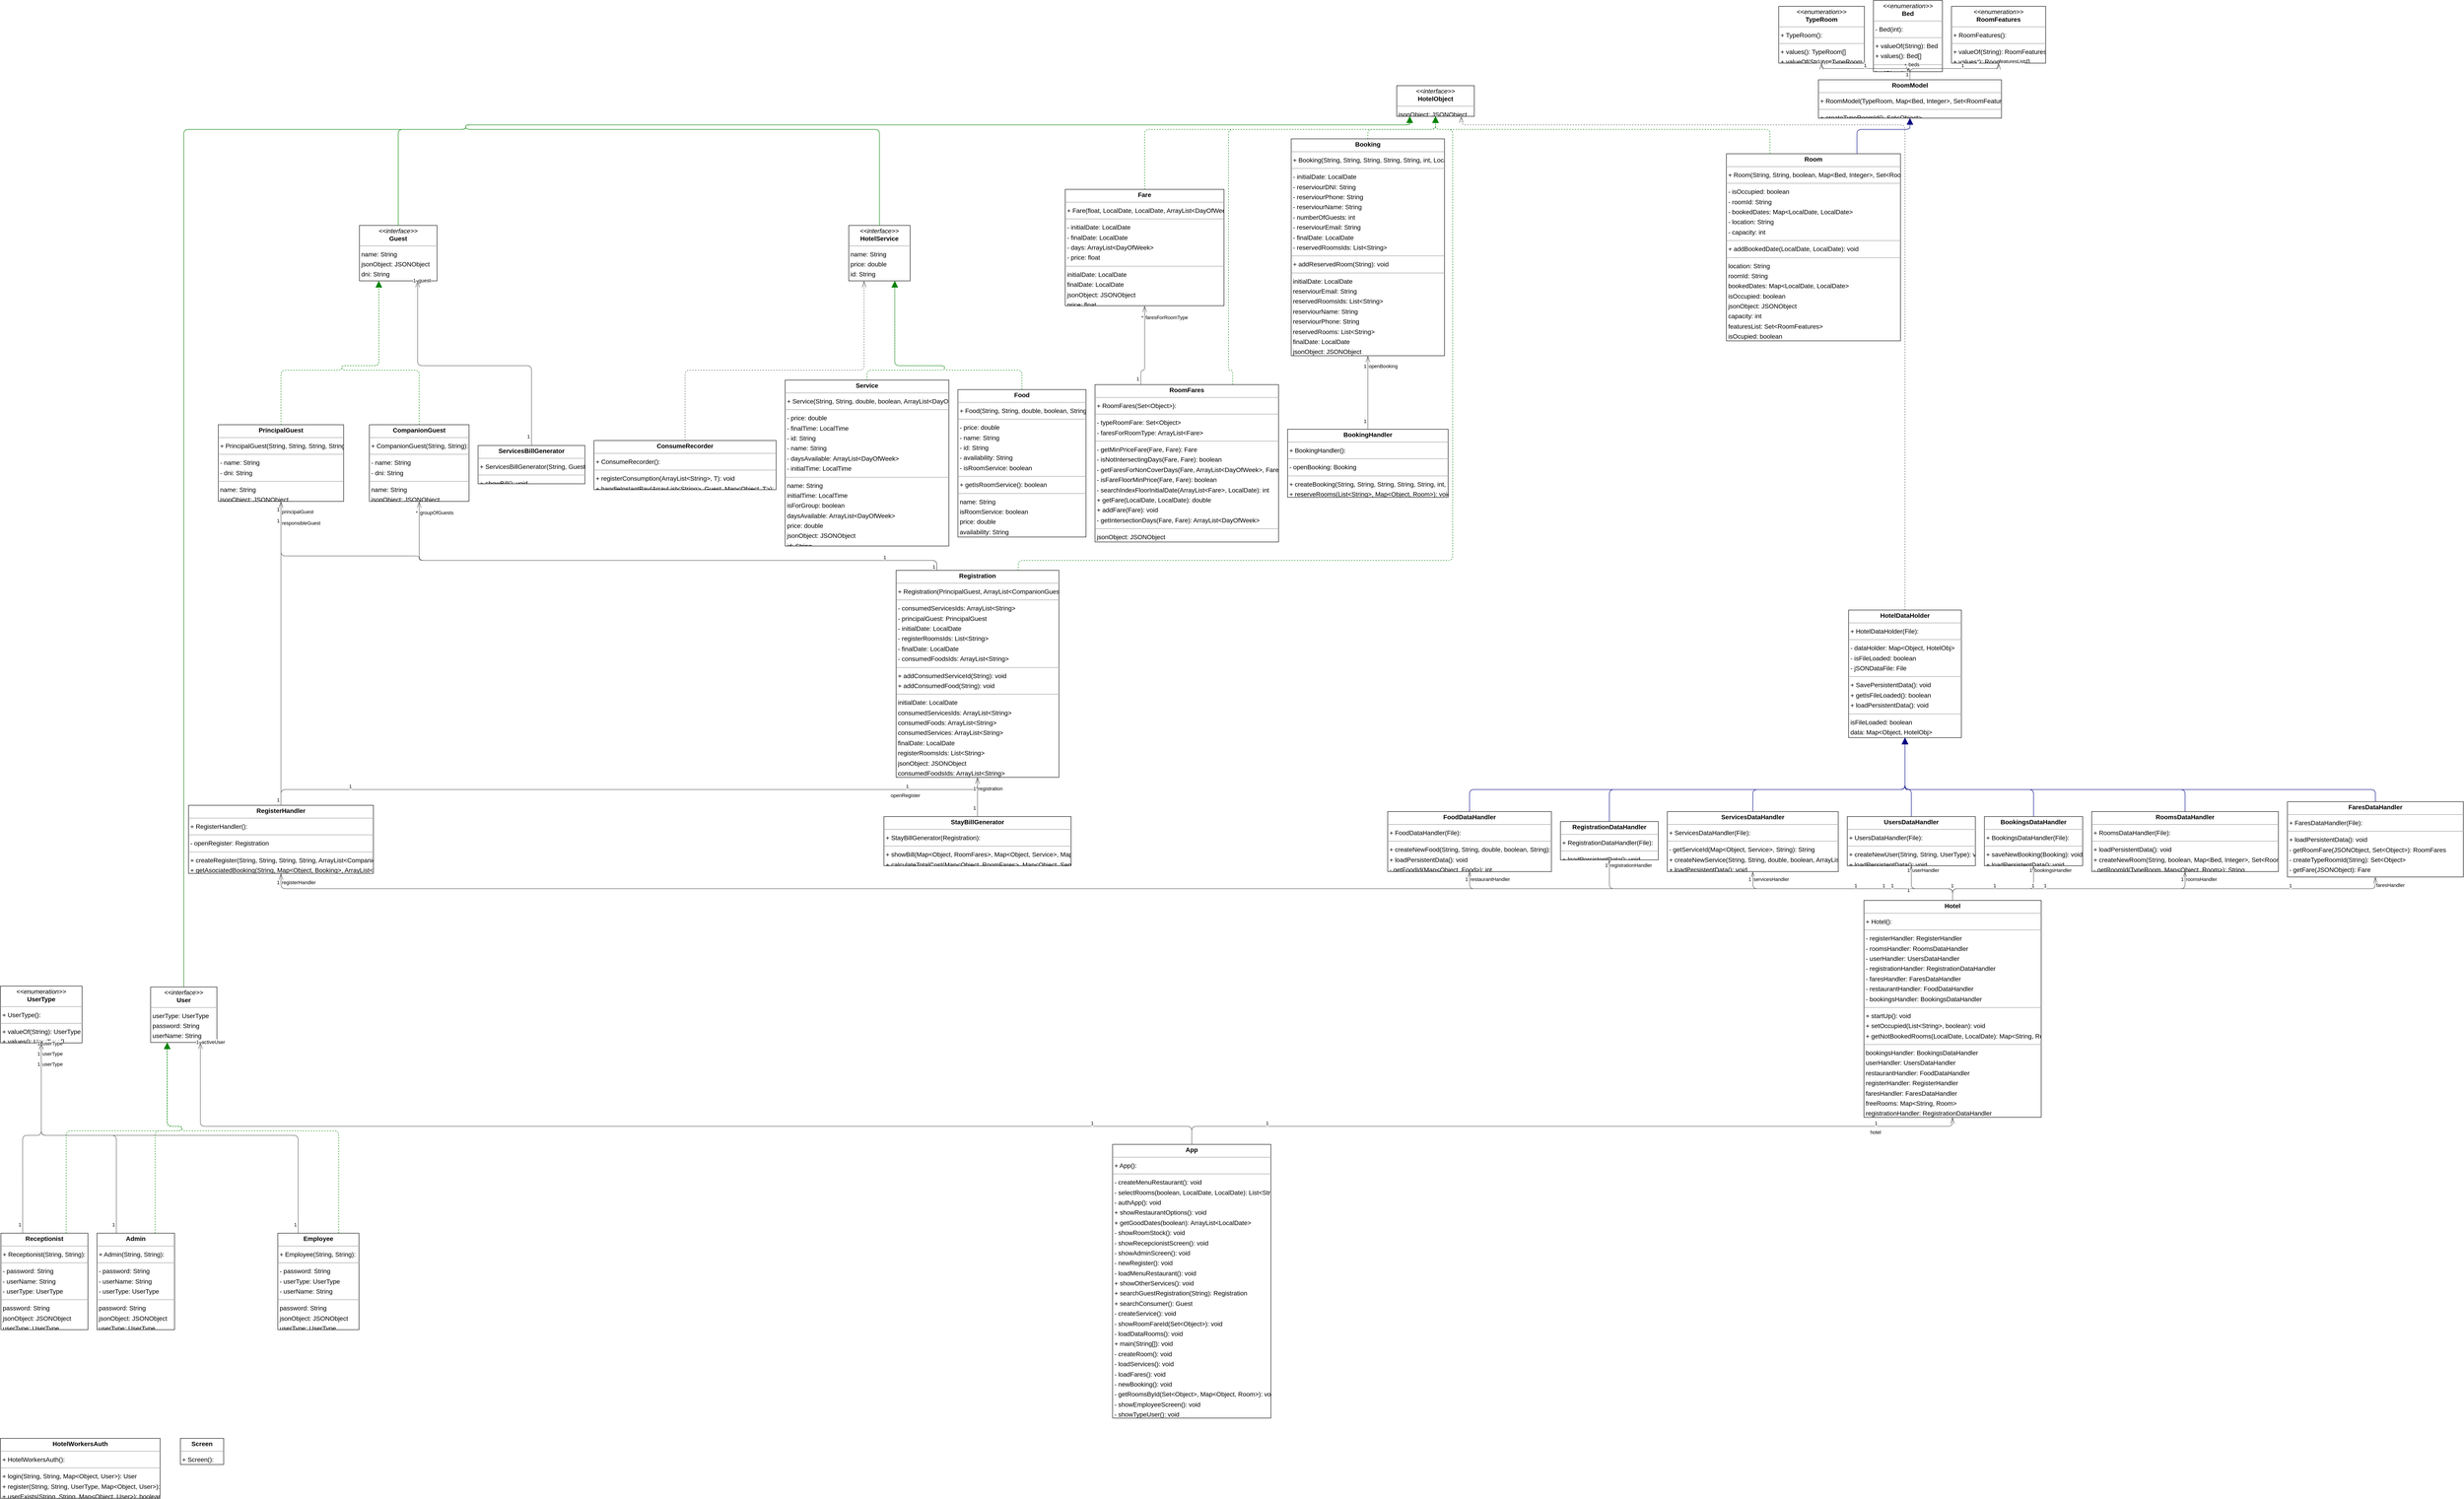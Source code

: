 <mxGraphModel dx="0" dy="0" grid="1" gridSize="10" guides="1" tooltips="1" connect="1" arrows="1" fold="1" page="0" pageScale="1" background="none" math="0" shadow="0">
  <root>
    <mxCell id="0" />
    <mxCell id="1" parent="0" />
    <mxCell id="node19" parent="1" vertex="1" value="&lt;p style=&quot;margin:0px;margin-top:4px;text-align:center;&quot;&gt;&lt;b&gt;Admin&lt;/b&gt;&lt;/p&gt;&lt;hr size=&quot;1&quot;/&gt;&lt;p style=&quot;margin:0 0 0 4px;line-height:1.6;&quot;&gt;+ Admin(String, String): &lt;/p&gt;&lt;hr size=&quot;1&quot;/&gt;&lt;p style=&quot;margin:0 0 0 4px;line-height:1.6;&quot;&gt;- password: String&lt;br/&gt;- userName: String&lt;br/&gt;- userType: UserType&lt;/p&gt;&lt;hr size=&quot;1&quot;/&gt;&lt;p style=&quot;margin:0 0 0 4px;line-height:1.6;&quot;&gt; password: String&lt;br/&gt; jsonObject: JSONObject&lt;br/&gt; userType: UserType&lt;br/&gt; userName: String&lt;/p&gt;" style="verticalAlign=top;align=left;overflow=fill;fontSize=14;fontFamily=Helvetica;html=1;rounded=0;shadow=0;comic=0;labelBackgroundColor=none;strokeWidth=1;">
      <mxGeometry x="72" y="2608" width="172" height="214" as="geometry" />
    </mxCell>
    <mxCell id="node22" parent="1" vertex="1" value="&lt;p style=&quot;margin:0px;margin-top:4px;text-align:center;&quot;&gt;&lt;b&gt;App&lt;/b&gt;&lt;/p&gt;&lt;hr size=&quot;1&quot;/&gt;&lt;p style=&quot;margin:0 0 0 4px;line-height:1.6;&quot;&gt;+ App(): &lt;/p&gt;&lt;hr size=&quot;1&quot;/&gt;&lt;p style=&quot;margin:0 0 0 4px;line-height:1.6;&quot;&gt;- createMenuRestaurant(): void&lt;br/&gt;- selectRooms(boolean, LocalDate, LocalDate): List&amp;lt;String&amp;gt;&lt;br/&gt;- authApp(): void&lt;br/&gt;+ showRestaurantOptions(): void&lt;br/&gt;+ getGoodDates(boolean): ArrayList&amp;lt;LocalDate&amp;gt;&lt;br/&gt;- showRoomStock(): void&lt;br/&gt;- showRecepcionistScreen(): void&lt;br/&gt;- showAdminScreen(): void&lt;br/&gt;- newRegister(): void&lt;br/&gt;- loadMenuRestaurant(): void&lt;br/&gt;+ showOtherServices(): void&lt;br/&gt;+ searchGuestRegistration(String): Registration&lt;br/&gt;+ searchConsumer(): Guest&lt;br/&gt;- createService(): void&lt;br/&gt;- showRoomFareId(Set&amp;lt;Object&amp;gt;): void&lt;br/&gt;- loadDataRooms(): void&lt;br/&gt;+ main(String[]): void&lt;br/&gt;- createRoom(): void&lt;br/&gt;- loadServices(): void&lt;br/&gt;- loadFares(): void&lt;br/&gt;- newBooking(): void&lt;br/&gt;- getRoomsById(Set&amp;lt;Object&amp;gt;, Map&amp;lt;Object, Room&amp;gt;): void&lt;br/&gt;- showEmployeeScreen(): void&lt;br/&gt;- showTypeUser(): void&lt;br/&gt;- checkOut(): void&lt;/p&gt;" style="verticalAlign=top;align=left;overflow=fill;fontSize=14;fontFamily=Helvetica;html=1;rounded=0;shadow=0;comic=0;labelBackgroundColor=none;strokeWidth=1;">
      <mxGeometry x="2324" y="2411" width="351" height="607" as="geometry" />
    </mxCell>
    <mxCell id="node30" parent="1" vertex="1" value="&lt;p style=&quot;margin:0px;margin-top:4px;text-align:center;&quot;&gt;&lt;i&gt;&amp;lt;&amp;lt;enumeration&amp;gt;&amp;gt;&lt;/i&gt;&lt;br/&gt;&lt;b&gt;Bed&lt;/b&gt;&lt;/p&gt;&lt;hr size=&quot;1&quot;/&gt;&lt;p style=&quot;margin:0 0 0 4px;line-height:1.6;&quot;&gt;- Bed(int): &lt;/p&gt;&lt;hr size=&quot;1&quot;/&gt;&lt;p style=&quot;margin:0 0 0 4px;line-height:1.6;&quot;&gt;+ valueOf(String): Bed&lt;br/&gt;+ values(): Bed[]&lt;/p&gt;&lt;hr size=&quot;1&quot;/&gt;&lt;p style=&quot;margin:0 0 0 4px;line-height:1.6;&quot;&gt; bedSize: int&lt;/p&gt;" style="verticalAlign=top;align=left;overflow=fill;fontSize=14;fontFamily=Helvetica;html=1;rounded=0;shadow=0;comic=0;labelBackgroundColor=none;strokeWidth=1;">
      <mxGeometry x="4011" y="-126" width="153" height="158" as="geometry" />
    </mxCell>
    <mxCell id="node2" parent="1" vertex="1" value="&lt;p style=&quot;margin:0px;margin-top:4px;text-align:center;&quot;&gt;&lt;b&gt;Booking&lt;/b&gt;&lt;/p&gt;&lt;hr size=&quot;1&quot;/&gt;&lt;p style=&quot;margin:0 0 0 4px;line-height:1.6;&quot;&gt;+ Booking(String, String, String, String, String, int, LocalDate, LocalDate): &lt;/p&gt;&lt;hr size=&quot;1&quot;/&gt;&lt;p style=&quot;margin:0 0 0 4px;line-height:1.6;&quot;&gt;- initialDate: LocalDate&lt;br/&gt;- reserviourDNI: String&lt;br/&gt;- reserviourPhone: String&lt;br/&gt;- reserviourName: String&lt;br/&gt;- numberOfGuests: int&lt;br/&gt;- reserviourEmail: String&lt;br/&gt;- finalDate: LocalDate&lt;br/&gt;- reservedRoomsIds: List&amp;lt;String&amp;gt;&lt;/p&gt;&lt;hr size=&quot;1&quot;/&gt;&lt;p style=&quot;margin:0 0 0 4px;line-height:1.6;&quot;&gt;+ addReservedRoom(String): void&lt;/p&gt;&lt;hr size=&quot;1&quot;/&gt;&lt;p style=&quot;margin:0 0 0 4px;line-height:1.6;&quot;&gt; initialDate: LocalDate&lt;br/&gt; reserviourEmail: String&lt;br/&gt; reservedRoomsIds: List&amp;lt;String&amp;gt;&lt;br/&gt; reserviourName: String&lt;br/&gt; reserviourPhone: String&lt;br/&gt; reservedRooms: List&amp;lt;String&amp;gt;&lt;br/&gt; finalDate: LocalDate&lt;br/&gt; jsonObject: JSONObject&lt;br/&gt; reserviourDNI: String&lt;br/&gt; numberOfGuests: int&lt;/p&gt;" style="verticalAlign=top;align=left;overflow=fill;fontSize=14;fontFamily=Helvetica;html=1;rounded=0;shadow=0;comic=0;labelBackgroundColor=none;strokeWidth=1;">
      <mxGeometry x="2720" y="181" width="340" height="481" as="geometry" />
    </mxCell>
    <mxCell id="node4" parent="1" vertex="1" value="&lt;p style=&quot;margin:0px;margin-top:4px;text-align:center;&quot;&gt;&lt;b&gt;BookingHandler&lt;/b&gt;&lt;/p&gt;&lt;hr size=&quot;1&quot;/&gt;&lt;p style=&quot;margin:0 0 0 4px;line-height:1.6;&quot;&gt;+ BookingHandler(): &lt;/p&gt;&lt;hr size=&quot;1&quot;/&gt;&lt;p style=&quot;margin:0 0 0 4px;line-height:1.6;&quot;&gt;- openBooking: Booking&lt;/p&gt;&lt;hr size=&quot;1&quot;/&gt;&lt;p style=&quot;margin:0 0 0 4px;line-height:1.6;&quot;&gt;+ createBooking(String, String, String, String, String, int, LocalDate, LocalDate): void&lt;br/&gt;+ reserveRooms(List&amp;lt;String&amp;gt;, Map&amp;lt;Object, Room&amp;gt;): void&lt;/p&gt;&lt;hr size=&quot;1&quot;/&gt;&lt;p style=&quot;margin:0 0 0 4px;line-height:1.6;&quot;&gt; openBooking: Booking&lt;/p&gt;" style="verticalAlign=top;align=left;overflow=fill;fontSize=14;fontFamily=Helvetica;html=1;rounded=0;shadow=0;comic=0;labelBackgroundColor=none;strokeWidth=1;">
      <mxGeometry x="2712" y="825" width="356" height="151" as="geometry" />
    </mxCell>
    <mxCell id="node7" parent="1" vertex="1" value="&lt;p style=&quot;margin:0px;margin-top:4px;text-align:center;&quot;&gt;&lt;b&gt;BookingsDataHandler&lt;/b&gt;&lt;/p&gt;&lt;hr size=&quot;1&quot;/&gt;&lt;p style=&quot;margin:0 0 0 4px;line-height:1.6;&quot;&gt;+ BookingsDataHandler(File): &lt;/p&gt;&lt;hr size=&quot;1&quot;/&gt;&lt;p style=&quot;margin:0 0 0 4px;line-height:1.6;&quot;&gt;+ saveNewBooking(Booking): void&lt;br/&gt;+ loadPersistentData(): void&lt;/p&gt;" style="verticalAlign=top;align=left;overflow=fill;fontSize=14;fontFamily=Helvetica;html=1;rounded=0;shadow=0;comic=0;labelBackgroundColor=none;strokeWidth=1;">
      <mxGeometry x="4257" y="1684" width="218" height="109" as="geometry" />
    </mxCell>
    <mxCell id="node0" parent="1" vertex="1" value="&lt;p style=&quot;margin:0px;margin-top:4px;text-align:center;&quot;&gt;&lt;b&gt;CompanionGuest&lt;/b&gt;&lt;/p&gt;&lt;hr size=&quot;1&quot;/&gt;&lt;p style=&quot;margin:0 0 0 4px;line-height:1.6;&quot;&gt;+ CompanionGuest(String, String): &lt;/p&gt;&lt;hr size=&quot;1&quot;/&gt;&lt;p style=&quot;margin:0 0 0 4px;line-height:1.6;&quot;&gt;- name: String&lt;br/&gt;- dni: String&lt;/p&gt;&lt;hr size=&quot;1&quot;/&gt;&lt;p style=&quot;margin:0 0 0 4px;line-height:1.6;&quot;&gt; name: String&lt;br/&gt; jsonObject: JSONObject&lt;br/&gt; dni: String&lt;/p&gt;" style="verticalAlign=top;align=left;overflow=fill;fontSize=14;fontFamily=Helvetica;html=1;rounded=0;shadow=0;comic=0;labelBackgroundColor=none;strokeWidth=1;">
      <mxGeometry x="676" y="815" width="221" height="170" as="geometry" />
    </mxCell>
    <mxCell id="node33" parent="1" vertex="1" value="&lt;p style=&quot;margin:0px;margin-top:4px;text-align:center;&quot;&gt;&lt;b&gt;ConsumeRecorder&lt;T&gt;&lt;/b&gt;&lt;/p&gt;&lt;hr size=&quot;1&quot;/&gt;&lt;p style=&quot;margin:0 0 0 4px;line-height:1.6;&quot;&gt;+ ConsumeRecorder(): &lt;/p&gt;&lt;hr size=&quot;1&quot;/&gt;&lt;p style=&quot;margin:0 0 0 4px;line-height:1.6;&quot;&gt;+ registerConsumption(ArrayList&amp;lt;String&amp;gt;, T): void&lt;br/&gt;+ handleInstantPay(ArrayList&amp;lt;String&amp;gt;, Guest, Map&amp;lt;Object, T&amp;gt;): String&lt;/p&gt;" style="verticalAlign=top;align=left;overflow=fill;fontSize=14;fontFamily=Helvetica;html=1;rounded=0;shadow=0;comic=0;labelBackgroundColor=none;strokeWidth=1;">
      <mxGeometry x="1174" y="850" width="404" height="109" as="geometry" />
    </mxCell>
    <mxCell id="node21" parent="1" vertex="1" value="&lt;p style=&quot;margin:0px;margin-top:4px;text-align:center;&quot;&gt;&lt;b&gt;Employee&lt;/b&gt;&lt;/p&gt;&lt;hr size=&quot;1&quot;/&gt;&lt;p style=&quot;margin:0 0 0 4px;line-height:1.6;&quot;&gt;+ Employee(String, String): &lt;/p&gt;&lt;hr size=&quot;1&quot;/&gt;&lt;p style=&quot;margin:0 0 0 4px;line-height:1.6;&quot;&gt;- password: String&lt;br/&gt;- userType: UserType&lt;br/&gt;- userName: String&lt;/p&gt;&lt;hr size=&quot;1&quot;/&gt;&lt;p style=&quot;margin:0 0 0 4px;line-height:1.6;&quot;&gt; password: String&lt;br/&gt; jsonObject: JSONObject&lt;br/&gt; userType: UserType&lt;br/&gt; userName: String&lt;/p&gt;" style="verticalAlign=top;align=left;overflow=fill;fontSize=14;fontFamily=Helvetica;html=1;rounded=0;shadow=0;comic=0;labelBackgroundColor=none;strokeWidth=1;">
      <mxGeometry x="473" y="2608" width="180" height="214" as="geometry" />
    </mxCell>
    <mxCell id="node28" parent="1" vertex="1" value="&lt;p style=&quot;margin:0px;margin-top:4px;text-align:center;&quot;&gt;&lt;b&gt;Fare&lt;/b&gt;&lt;/p&gt;&lt;hr size=&quot;1&quot;/&gt;&lt;p style=&quot;margin:0 0 0 4px;line-height:1.6;&quot;&gt;+ Fare(float, LocalDate, LocalDate, ArrayList&amp;lt;DayOfWeek&amp;gt;): &lt;/p&gt;&lt;hr size=&quot;1&quot;/&gt;&lt;p style=&quot;margin:0 0 0 4px;line-height:1.6;&quot;&gt;- initialDate: LocalDate&lt;br/&gt;- finalDate: LocalDate&lt;br/&gt;- days: ArrayList&amp;lt;DayOfWeek&amp;gt;&lt;br/&gt;- price: float&lt;/p&gt;&lt;hr size=&quot;1&quot;/&gt;&lt;p style=&quot;margin:0 0 0 4px;line-height:1.6;&quot;&gt; initialDate: LocalDate&lt;br/&gt; finalDate: LocalDate&lt;br/&gt; jsonObject: JSONObject&lt;br/&gt; price: float&lt;br/&gt; days: ArrayList&amp;lt;DayOfWeek&amp;gt;&lt;/p&gt;" style="verticalAlign=top;align=left;overflow=fill;fontSize=14;fontFamily=Helvetica;html=1;rounded=0;shadow=0;comic=0;labelBackgroundColor=none;strokeWidth=1;">
      <mxGeometry x="2219" y="293" width="352" height="258" as="geometry" />
    </mxCell>
    <mxCell id="node3" parent="1" vertex="1" value="&lt;p style=&quot;margin:0px;margin-top:4px;text-align:center;&quot;&gt;&lt;b&gt;FaresDataHandler&lt;/b&gt;&lt;/p&gt;&lt;hr size=&quot;1&quot;/&gt;&lt;p style=&quot;margin:0 0 0 4px;line-height:1.6;&quot;&gt;+ FaresDataHandler(File): &lt;/p&gt;&lt;hr size=&quot;1&quot;/&gt;&lt;p style=&quot;margin:0 0 0 4px;line-height:1.6;&quot;&gt;+ loadPersistentData(): void&lt;br/&gt;- getRoomFare(JSONObject, Set&amp;lt;Object&amp;gt;): RoomFares&lt;br/&gt;- createTypeRoomId(String): Set&amp;lt;Object&amp;gt;&lt;br/&gt;- getFare(JSONObject): Fare&lt;br/&gt;+ FareCreator(Set&amp;lt;Object&amp;gt;, float, LocalDate, LocalDate, ArrayList&amp;lt;DayOfWeek&amp;gt;): void&lt;/p&gt;" style="verticalAlign=top;align=left;overflow=fill;fontSize=14;fontFamily=Helvetica;html=1;rounded=0;shadow=0;comic=0;labelBackgroundColor=none;strokeWidth=1;">
      <mxGeometry x="4929" y="1651" width="390" height="167" as="geometry" />
    </mxCell>
    <mxCell id="node11" parent="1" vertex="1" value="&lt;p style=&quot;margin:0px;margin-top:4px;text-align:center;&quot;&gt;&lt;b&gt;Food&lt;/b&gt;&lt;/p&gt;&lt;hr size=&quot;1&quot;/&gt;&lt;p style=&quot;margin:0 0 0 4px;line-height:1.6;&quot;&gt;+ Food(String, String, double, boolean, String): &lt;/p&gt;&lt;hr size=&quot;1&quot;/&gt;&lt;p style=&quot;margin:0 0 0 4px;line-height:1.6;&quot;&gt;- price: double&lt;br/&gt;- name: String&lt;br/&gt;- id: String&lt;br/&gt;- availability: String&lt;br/&gt;- isRoomService: boolean&lt;/p&gt;&lt;hr size=&quot;1&quot;/&gt;&lt;p style=&quot;margin:0 0 0 4px;line-height:1.6;&quot;&gt;+ getIsRoomService(): boolean&lt;/p&gt;&lt;hr size=&quot;1&quot;/&gt;&lt;p style=&quot;margin:0 0 0 4px;line-height:1.6;&quot;&gt; name: String&lt;br/&gt; isRoomService: boolean&lt;br/&gt; price: double&lt;br/&gt; availability: String&lt;br/&gt; jsonObject: JSONObject&lt;br/&gt; id: String&lt;/p&gt;" style="verticalAlign=top;align=left;overflow=fill;fontSize=14;fontFamily=Helvetica;html=1;rounded=0;shadow=0;comic=0;labelBackgroundColor=none;strokeWidth=1;">
      <mxGeometry x="1981" y="737" width="284" height="327" as="geometry" />
    </mxCell>
    <mxCell id="node31" parent="1" vertex="1" value="&lt;p style=&quot;margin:0px;margin-top:4px;text-align:center;&quot;&gt;&lt;b&gt;FoodDataHandler&lt;/b&gt;&lt;/p&gt;&lt;hr size=&quot;1&quot;/&gt;&lt;p style=&quot;margin:0 0 0 4px;line-height:1.6;&quot;&gt;+ FoodDataHandler(File): &lt;/p&gt;&lt;hr size=&quot;1&quot;/&gt;&lt;p style=&quot;margin:0 0 0 4px;line-height:1.6;&quot;&gt;+ createNewFood(String, String, double, boolean, String): void&lt;br/&gt;+ loadPersistentData(): void&lt;br/&gt;- getFoodId(Map&amp;lt;Object, Food&amp;gt;): int&lt;/p&gt;" style="verticalAlign=top;align=left;overflow=fill;fontSize=14;fontFamily=Helvetica;html=1;rounded=0;shadow=0;comic=0;labelBackgroundColor=none;strokeWidth=1;">
      <mxGeometry x="2934" y="1673" width="363" height="133" as="geometry" />
    </mxCell>
    <mxCell id="node10" parent="1" vertex="1" value="&lt;p style=&quot;margin:0px;margin-top:4px;text-align:center;&quot;&gt;&lt;i&gt;&amp;lt;&amp;lt;interface&amp;gt;&amp;gt;&lt;/i&gt;&lt;br/&gt;&lt;b&gt;Guest&lt;/b&gt;&lt;/p&gt;&lt;hr size=&quot;1&quot;/&gt;&lt;p style=&quot;margin:0 0 0 4px;line-height:1.6;&quot;&gt; name: String&lt;br/&gt; jsonObject: JSONObject&lt;br/&gt; dni: String&lt;/p&gt;" style="verticalAlign=top;align=left;overflow=fill;fontSize=14;fontFamily=Helvetica;html=1;rounded=0;shadow=0;comic=0;labelBackgroundColor=none;strokeWidth=1;">
      <mxGeometry x="654" y="373" width="172" height="123" as="geometry" />
    </mxCell>
    <mxCell id="node26" parent="1" vertex="1" value="&lt;p style=&quot;margin:0px;margin-top:4px;text-align:center;&quot;&gt;&lt;b&gt;Hotel&lt;/b&gt;&lt;/p&gt;&lt;hr size=&quot;1&quot;/&gt;&lt;p style=&quot;margin:0 0 0 4px;line-height:1.6;&quot;&gt;+ Hotel(): &lt;/p&gt;&lt;hr size=&quot;1&quot;/&gt;&lt;p style=&quot;margin:0 0 0 4px;line-height:1.6;&quot;&gt;- registerHandler: RegisterHandler&lt;br/&gt;- roomsHandler: RoomsDataHandler&lt;br/&gt;- userHandler: UsersDataHandler&lt;br/&gt;- registrationHandler: RegistrationDataHandler&lt;br/&gt;- faresHandler: FaresDataHandler&lt;br/&gt;- restaurantHandler: FoodDataHandler&lt;br/&gt;- bookingsHandler: BookingsDataHandler&lt;/p&gt;&lt;hr size=&quot;1&quot;/&gt;&lt;p style=&quot;margin:0 0 0 4px;line-height:1.6;&quot;&gt;+ startUp(): void&lt;br/&gt;+ setOccupied(List&amp;lt;String&amp;gt;, boolean): void&lt;br/&gt;+ getNotBookedRooms(LocalDate, LocalDate): Map&amp;lt;String, Room&amp;gt;&lt;/p&gt;&lt;hr size=&quot;1&quot;/&gt;&lt;p style=&quot;margin:0 0 0 4px;line-height:1.6;&quot;&gt; bookingsHandler: BookingsDataHandler&lt;br/&gt; userHandler: UsersDataHandler&lt;br/&gt; restaurantHandler: FoodDataHandler&lt;br/&gt; registerHandler: RegisterHandler&lt;br/&gt; faresHandler: FaresDataHandler&lt;br/&gt; freeRooms: Map&amp;lt;String, Room&amp;gt;&lt;br/&gt; registrationHandler: RegistrationDataHandler&lt;br/&gt; roomsHandler: RoomsDataHandler&lt;br/&gt; services: ServicesDataHandler&lt;/p&gt;" style="verticalAlign=top;align=left;overflow=fill;fontSize=14;fontFamily=Helvetica;html=1;rounded=0;shadow=0;comic=0;labelBackgroundColor=none;strokeWidth=1;">
      <mxGeometry x="3990" y="1870" width="393" height="481" as="geometry" />
    </mxCell>
    <mxCell id="node8" parent="1" vertex="1" value="&lt;p style=&quot;margin:0px;margin-top:4px;text-align:center;&quot;&gt;&lt;b&gt;HotelDataHolder&lt;HotelObj&gt;&lt;/b&gt;&lt;/p&gt;&lt;hr size=&quot;1&quot;/&gt;&lt;p style=&quot;margin:0 0 0 4px;line-height:1.6;&quot;&gt;+ HotelDataHolder(File): &lt;/p&gt;&lt;hr size=&quot;1&quot;/&gt;&lt;p style=&quot;margin:0 0 0 4px;line-height:1.6;&quot;&gt;- dataHolder: Map&amp;lt;Object, HotelObj&amp;gt;&lt;br/&gt;- isFileLoaded: boolean&lt;br/&gt;- jSONDataFile: File&lt;/p&gt;&lt;hr size=&quot;1&quot;/&gt;&lt;p style=&quot;margin:0 0 0 4px;line-height:1.6;&quot;&gt;+ SavePersistentData(): void&lt;br/&gt;+ getIsFileLoaded(): boolean&lt;br/&gt;+ loadPersistentData(): void&lt;/p&gt;&lt;hr size=&quot;1&quot;/&gt;&lt;p style=&quot;margin:0 0 0 4px;line-height:1.6;&quot;&gt; isFileLoaded: boolean&lt;br/&gt; data: Map&amp;lt;Object, HotelObj&amp;gt;&lt;br/&gt; jSONDataFile: File&lt;br/&gt; dataHolder: Map&amp;lt;Object, HotelObj&amp;gt;&lt;/p&gt;" style="verticalAlign=top;align=left;overflow=fill;fontSize=14;fontFamily=Helvetica;html=1;rounded=0;shadow=0;comic=0;labelBackgroundColor=none;strokeWidth=1;">
      <mxGeometry x="3956" y="1226" width="250" height="283" as="geometry" />
    </mxCell>
    <mxCell id="node6" parent="1" vertex="1" value="&lt;p style=&quot;margin:0px;margin-top:4px;text-align:center;&quot;&gt;&lt;i&gt;&amp;lt;&amp;lt;interface&amp;gt;&amp;gt;&lt;/i&gt;&lt;br/&gt;&lt;b&gt;HotelObject&lt;/b&gt;&lt;/p&gt;&lt;hr size=&quot;1&quot;/&gt;&lt;p style=&quot;margin:0 0 0 4px;line-height:1.6;&quot;&gt; jsonObject: JSONObject&lt;/p&gt;" style="verticalAlign=top;align=left;overflow=fill;fontSize=14;fontFamily=Helvetica;html=1;rounded=0;shadow=0;comic=0;labelBackgroundColor=none;strokeWidth=1;">
      <mxGeometry x="2954" y="63" width="172" height="68" as="geometry" />
    </mxCell>
    <mxCell id="node25" parent="1" vertex="1" value="&lt;p style=&quot;margin:0px;margin-top:4px;text-align:center;&quot;&gt;&lt;i&gt;&amp;lt;&amp;lt;interface&amp;gt;&amp;gt;&lt;/i&gt;&lt;br/&gt;&lt;b&gt;HotelService&lt;/b&gt;&lt;/p&gt;&lt;hr size=&quot;1&quot;/&gt;&lt;p style=&quot;margin:0 0 0 4px;line-height:1.6;&quot;&gt; name: String&lt;br/&gt; price: double&lt;br/&gt; id: String&lt;/p&gt;" style="verticalAlign=top;align=left;overflow=fill;fontSize=14;fontFamily=Helvetica;html=1;rounded=0;shadow=0;comic=0;labelBackgroundColor=none;strokeWidth=1;">
      <mxGeometry x="1739" y="373" width="136" height="123" as="geometry" />
    </mxCell>
    <mxCell id="node15" parent="1" vertex="1" value="&lt;p style=&quot;margin:0px;margin-top:4px;text-align:center;&quot;&gt;&lt;b&gt;HotelWorkersAuth&lt;/b&gt;&lt;/p&gt;&lt;hr size=&quot;1&quot;/&gt;&lt;p style=&quot;margin:0 0 0 4px;line-height:1.6;&quot;&gt;+ HotelWorkersAuth(): &lt;/p&gt;&lt;hr size=&quot;1&quot;/&gt;&lt;p style=&quot;margin:0 0 0 4px;line-height:1.6;&quot;&gt;+ login(String, String, Map&amp;lt;Object, User&amp;gt;): User&lt;br/&gt;+ register(String, String, UserType, Map&amp;lt;Object, User&amp;gt;): User&lt;br/&gt;+ userExists(String, String, Map&amp;lt;Object, User&amp;gt;): boolean&lt;/p&gt;" style="verticalAlign=top;align=left;overflow=fill;fontSize=14;fontFamily=Helvetica;html=1;rounded=0;shadow=0;comic=0;labelBackgroundColor=none;strokeWidth=1;">
      <mxGeometry x="-142" y="3063" width="354" height="133" as="geometry" />
    </mxCell>
    <mxCell id="node14" parent="1" vertex="1" value="&lt;p style=&quot;margin:0px;margin-top:4px;text-align:center;&quot;&gt;&lt;b&gt;PrincipalGuest&lt;/b&gt;&lt;/p&gt;&lt;hr size=&quot;1&quot;/&gt;&lt;p style=&quot;margin:0 0 0 4px;line-height:1.6;&quot;&gt;+ PrincipalGuest(String, String, String, String): &lt;/p&gt;&lt;hr size=&quot;1&quot;/&gt;&lt;p style=&quot;margin:0 0 0 4px;line-height:1.6;&quot;&gt;- name: String&lt;br/&gt;- dni: String&lt;/p&gt;&lt;hr size=&quot;1&quot;/&gt;&lt;p style=&quot;margin:0 0 0 4px;line-height:1.6;&quot;&gt; name: String&lt;br/&gt; jsonObject: JSONObject&lt;br/&gt; dni: String&lt;/p&gt;" style="verticalAlign=top;align=left;overflow=fill;fontSize=14;fontFamily=Helvetica;html=1;rounded=0;shadow=0;comic=0;labelBackgroundColor=none;strokeWidth=1;">
      <mxGeometry x="341" y="815" width="278" height="170" as="geometry" />
    </mxCell>
    <mxCell id="node16" parent="1" vertex="1" value="&lt;p style=&quot;margin:0px;margin-top:4px;text-align:center;&quot;&gt;&lt;b&gt;Receptionist&lt;/b&gt;&lt;/p&gt;&lt;hr size=&quot;1&quot;/&gt;&lt;p style=&quot;margin:0 0 0 4px;line-height:1.6;&quot;&gt;+ Receptionist(String, String): &lt;/p&gt;&lt;hr size=&quot;1&quot;/&gt;&lt;p style=&quot;margin:0 0 0 4px;line-height:1.6;&quot;&gt;- password: String&lt;br/&gt;- userName: String&lt;br/&gt;- userType: UserType&lt;/p&gt;&lt;hr size=&quot;1&quot;/&gt;&lt;p style=&quot;margin:0 0 0 4px;line-height:1.6;&quot;&gt; password: String&lt;br/&gt; jsonObject: JSONObject&lt;br/&gt; userType: UserType&lt;br/&gt; userName: String&lt;/p&gt;" style="verticalAlign=top;align=left;overflow=fill;fontSize=14;fontFamily=Helvetica;html=1;rounded=0;shadow=0;comic=0;labelBackgroundColor=none;strokeWidth=1;">
      <mxGeometry x="-141" y="2608" width="193" height="214" as="geometry" />
    </mxCell>
    <mxCell id="node24" parent="1" vertex="1" value="&lt;p style=&quot;margin:0px;margin-top:4px;text-align:center;&quot;&gt;&lt;b&gt;RegisterHandler&lt;/b&gt;&lt;/p&gt;&lt;hr size=&quot;1&quot;/&gt;&lt;p style=&quot;margin:0 0 0 4px;line-height:1.6;&quot;&gt;+ RegisterHandler(): &lt;/p&gt;&lt;hr size=&quot;1&quot;/&gt;&lt;p style=&quot;margin:0 0 0 4px;line-height:1.6;&quot;&gt;- openRegister: Registration&lt;/p&gt;&lt;hr size=&quot;1&quot;/&gt;&lt;p style=&quot;margin:0 0 0 4px;line-height:1.6;&quot;&gt;+ createRegister(String, String, String, String, ArrayList&amp;lt;CompanionGuest&amp;gt;, List&amp;lt;String&amp;gt;, LocalDate, LocalDate): void&lt;br/&gt;+ getAsociatedBooking(String, Map&amp;lt;Object, Booking&amp;gt;, ArrayList&amp;lt;CompanionGuest&amp;gt;): void&lt;/p&gt;&lt;hr size=&quot;1&quot;/&gt;&lt;p style=&quot;margin:0 0 0 4px;line-height:1.6;&quot;&gt; openRegister: Registration&lt;/p&gt;" style="verticalAlign=top;align=left;overflow=fill;fontSize=14;fontFamily=Helvetica;html=1;rounded=0;shadow=0;comic=0;labelBackgroundColor=none;strokeWidth=1;">
      <mxGeometry x="275" y="1659" width="410" height="151" as="geometry" />
    </mxCell>
    <mxCell id="node34" parent="1" vertex="1" value="&lt;p style=&quot;margin:0px;margin-top:4px;text-align:center;&quot;&gt;&lt;b&gt;Registration&lt;/b&gt;&lt;/p&gt;&lt;hr size=&quot;1&quot;/&gt;&lt;p style=&quot;margin:0 0 0 4px;line-height:1.6;&quot;&gt;+ Registration(PrincipalGuest, ArrayList&amp;lt;CompanionGuest&amp;gt;, List&amp;lt;String&amp;gt;, LocalDate, LocalDate): &lt;/p&gt;&lt;hr size=&quot;1&quot;/&gt;&lt;p style=&quot;margin:0 0 0 4px;line-height:1.6;&quot;&gt;- consumedServicesIds: ArrayList&amp;lt;String&amp;gt;&lt;br/&gt;- principalGuest: PrincipalGuest&lt;br/&gt;- initialDate: LocalDate&lt;br/&gt;- registerRoomsIds: List&amp;lt;String&amp;gt;&lt;br/&gt;- finalDate: LocalDate&lt;br/&gt;- consumedFoodsIds: ArrayList&amp;lt;String&amp;gt;&lt;/p&gt;&lt;hr size=&quot;1&quot;/&gt;&lt;p style=&quot;margin:0 0 0 4px;line-height:1.6;&quot;&gt;+ addConsumedServiceId(String): void&lt;br/&gt;+ addConsumedFood(String): void&lt;/p&gt;&lt;hr size=&quot;1&quot;/&gt;&lt;p style=&quot;margin:0 0 0 4px;line-height:1.6;&quot;&gt; initialDate: LocalDate&lt;br/&gt; consumedServicesIds: ArrayList&amp;lt;String&amp;gt;&lt;br/&gt; consumedFoods: ArrayList&amp;lt;String&amp;gt;&lt;br/&gt; consumedServices: ArrayList&amp;lt;String&amp;gt;&lt;br/&gt; finalDate: LocalDate&lt;br/&gt; registerRoomsIds: List&amp;lt;String&amp;gt;&lt;br/&gt; jsonObject: JSONObject&lt;br/&gt; consumedFoodsIds: ArrayList&amp;lt;String&amp;gt;&lt;br/&gt; groupGuest: ArrayList&amp;lt;CompanionGuest&amp;gt;&lt;br/&gt; principalGuest: PrincipalGuest&lt;/p&gt;" style="verticalAlign=top;align=left;overflow=fill;fontSize=14;fontFamily=Helvetica;html=1;rounded=0;shadow=0;comic=0;labelBackgroundColor=none;strokeWidth=1;">
      <mxGeometry x="1844" y="1138" width="361" height="459" as="geometry" />
    </mxCell>
    <mxCell id="node32" parent="1" vertex="1" value="&lt;p style=&quot;margin:0px;margin-top:4px;text-align:center;&quot;&gt;&lt;b&gt;RegistrationDataHandler&lt;/b&gt;&lt;/p&gt;&lt;hr size=&quot;1&quot;/&gt;&lt;p style=&quot;margin:0 0 0 4px;line-height:1.6;&quot;&gt;+ RegistrationDataHandler(File): &lt;/p&gt;&lt;hr size=&quot;1&quot;/&gt;&lt;p style=&quot;margin:0 0 0 4px;line-height:1.6;&quot;&gt;+ loadPersistentData(): void&lt;/p&gt;" style="verticalAlign=top;align=left;overflow=fill;fontSize=14;fontFamily=Helvetica;html=1;rounded=0;shadow=0;comic=0;labelBackgroundColor=none;strokeWidth=1;">
      <mxGeometry x="3317" y="1695" width="217" height="85" as="geometry" />
    </mxCell>
    <mxCell id="node27" parent="1" vertex="1" value="&lt;p style=&quot;margin:0px;margin-top:4px;text-align:center;&quot;&gt;&lt;b&gt;Room&lt;/b&gt;&lt;/p&gt;&lt;hr size=&quot;1&quot;/&gt;&lt;p style=&quot;margin:0 0 0 4px;line-height:1.6;&quot;&gt;+ Room(String, String, boolean, Map&amp;lt;Bed, Integer&amp;gt;, Set&amp;lt;RoomFeatures&amp;gt;, TypeRoom): &lt;/p&gt;&lt;hr size=&quot;1&quot;/&gt;&lt;p style=&quot;margin:0 0 0 4px;line-height:1.6;&quot;&gt;- isOccupied: boolean&lt;br/&gt;- roomId: String&lt;br/&gt;- bookedDates: Map&amp;lt;LocalDate, LocalDate&amp;gt;&lt;br/&gt;- location: String&lt;br/&gt;- capacity: int&lt;/p&gt;&lt;hr size=&quot;1&quot;/&gt;&lt;p style=&quot;margin:0 0 0 4px;line-height:1.6;&quot;&gt;+ addBookedDate(LocalDate, LocalDate): void&lt;/p&gt;&lt;hr size=&quot;1&quot;/&gt;&lt;p style=&quot;margin:0 0 0 4px;line-height:1.6;&quot;&gt; location: String&lt;br/&gt; roomId: String&lt;br/&gt; bookedDates: Map&amp;lt;LocalDate, LocalDate&amp;gt;&lt;br/&gt; isOccupied: boolean&lt;br/&gt; jsonObject: JSONObject&lt;br/&gt; capacity: int&lt;br/&gt; featuresList: Set&amp;lt;RoomFeatures&amp;gt;&lt;br/&gt; isOcupied: boolean&lt;br/&gt; type: TypeRoom&lt;br/&gt; beds: Map&amp;lt;Bed, Integer&amp;gt;&lt;/p&gt;" style="verticalAlign=top;align=left;overflow=fill;fontSize=14;fontFamily=Helvetica;html=1;rounded=0;shadow=0;comic=0;labelBackgroundColor=none;strokeWidth=1;">
      <mxGeometry x="3685" y="214" width="386" height="415" as="geometry" />
    </mxCell>
    <mxCell id="node23" parent="1" vertex="1" value="&lt;p style=&quot;margin:0px;margin-top:4px;text-align:center;&quot;&gt;&lt;b&gt;RoomFares&lt;/b&gt;&lt;/p&gt;&lt;hr size=&quot;1&quot;/&gt;&lt;p style=&quot;margin:0 0 0 4px;line-height:1.6;&quot;&gt;+ RoomFares(Set&amp;lt;Object&amp;gt;): &lt;/p&gt;&lt;hr size=&quot;1&quot;/&gt;&lt;p style=&quot;margin:0 0 0 4px;line-height:1.6;&quot;&gt;- typeRoomFare: Set&amp;lt;Object&amp;gt;&lt;br/&gt;- faresForRoomType: ArrayList&amp;lt;Fare&amp;gt;&lt;/p&gt;&lt;hr size=&quot;1&quot;/&gt;&lt;p style=&quot;margin:0 0 0 4px;line-height:1.6;&quot;&gt;- getMinPriceFare(Fare, Fare): Fare&lt;br/&gt;- isNotIntersectingDays(Fare, Fare): boolean&lt;br/&gt;- getFaresForNonCoverDays(Fare, ArrayList&amp;lt;DayOfWeek&amp;gt;, Fare): Fare?&lt;br/&gt;- isFareFloorMinPrice(Fare, Fare): boolean&lt;br/&gt;- searchIndexFloorInitialDate(ArrayList&amp;lt;Fare&amp;gt;, LocalDate): int&lt;br/&gt;+ getFare(LocalDate, LocalDate): double&lt;br/&gt;+ addFare(Fare): void&lt;br/&gt;- getIntersectionDays(Fare, Fare): ArrayList&amp;lt;DayOfWeek&amp;gt;&lt;/p&gt;&lt;hr size=&quot;1&quot;/&gt;&lt;p style=&quot;margin:0 0 0 4px;line-height:1.6;&quot;&gt; jsonObject: JSONObject&lt;br/&gt; typeRoomFare: Set&amp;lt;Object&amp;gt;&lt;br/&gt; faresForRoomType: ArrayList&amp;lt;Fare&amp;gt;&lt;/p&gt;" style="verticalAlign=top;align=left;overflow=fill;fontSize=14;fontFamily=Helvetica;html=1;rounded=0;shadow=0;comic=0;labelBackgroundColor=none;strokeWidth=1;">
      <mxGeometry x="2285" y="726" width="407" height="349" as="geometry" />
    </mxCell>
    <mxCell id="node13" parent="1" vertex="1" value="&lt;p style=&quot;margin:0px;margin-top:4px;text-align:center;&quot;&gt;&lt;i&gt;&amp;lt;&amp;lt;enumeration&amp;gt;&amp;gt;&lt;/i&gt;&lt;br/&gt;&lt;b&gt;RoomFeatures&lt;/b&gt;&lt;/p&gt;&lt;hr size=&quot;1&quot;/&gt;&lt;p style=&quot;margin:0 0 0 4px;line-height:1.6;&quot;&gt;+ RoomFeatures(): &lt;/p&gt;&lt;hr size=&quot;1&quot;/&gt;&lt;p style=&quot;margin:0 0 0 4px;line-height:1.6;&quot;&gt;+ valueOf(String): RoomFeatures&lt;br/&gt;+ values(): RoomFeatures[]&lt;/p&gt;" style="verticalAlign=top;align=left;overflow=fill;fontSize=14;fontFamily=Helvetica;html=1;rounded=0;shadow=0;comic=0;labelBackgroundColor=none;strokeWidth=1;">
      <mxGeometry x="4184" y="-113" width="209" height="126" as="geometry" />
    </mxCell>
    <mxCell id="node29" parent="1" vertex="1" value="&lt;p style=&quot;margin:0px;margin-top:4px;text-align:center;&quot;&gt;&lt;b&gt;RoomModel&lt;/b&gt;&lt;/p&gt;&lt;hr size=&quot;1&quot;/&gt;&lt;p style=&quot;margin:0 0 0 4px;line-height:1.6;&quot;&gt;+ RoomModel(TypeRoom, Map&amp;lt;Bed, Integer&amp;gt;, Set&amp;lt;RoomFeatures&amp;gt;): &lt;/p&gt;&lt;hr size=&quot;1&quot;/&gt;&lt;p style=&quot;margin:0 0 0 4px;line-height:1.6;&quot;&gt;+ createTypeRoomId(): Set&amp;lt;Object&amp;gt;&lt;/p&gt;" style="verticalAlign=top;align=left;overflow=fill;fontSize=14;fontFamily=Helvetica;html=1;rounded=0;shadow=0;comic=0;labelBackgroundColor=none;strokeWidth=1;">
      <mxGeometry x="3889" y="50" width="406" height="85" as="geometry" />
    </mxCell>
    <mxCell id="node5" parent="1" vertex="1" value="&lt;p style=&quot;margin:0px;margin-top:4px;text-align:center;&quot;&gt;&lt;b&gt;RoomsDataHandler&lt;/b&gt;&lt;/p&gt;&lt;hr size=&quot;1&quot;/&gt;&lt;p style=&quot;margin:0 0 0 4px;line-height:1.6;&quot;&gt;+ RoomsDataHandler(File): &lt;/p&gt;&lt;hr size=&quot;1&quot;/&gt;&lt;p style=&quot;margin:0 0 0 4px;line-height:1.6;&quot;&gt;+ loadPersistentData(): void&lt;br/&gt;+ createNewRoom(String, boolean, Map&amp;lt;Bed, Integer&amp;gt;, Set&amp;lt;RoomFeatures&amp;gt;, TypeRoom): void&lt;br/&gt;- getRoomId(TypeRoom, Map&amp;lt;Object, Room&amp;gt;): String&lt;/p&gt;" style="verticalAlign=top;align=left;overflow=fill;fontSize=14;fontFamily=Helvetica;html=1;rounded=0;shadow=0;comic=0;labelBackgroundColor=none;strokeWidth=1;">
      <mxGeometry x="4495" y="1673" width="414" height="133" as="geometry" />
    </mxCell>
    <mxCell id="node1" parent="1" vertex="1" value="&lt;p style=&quot;margin:0px;margin-top:4px;text-align:center;&quot;&gt;&lt;b&gt;Screen&lt;/b&gt;&lt;/p&gt;&lt;hr size=&quot;1&quot;/&gt;&lt;p style=&quot;margin:0 0 0 4px;line-height:1.6;&quot;&gt;+ Screen(): &lt;/p&gt;" style="verticalAlign=top;align=left;overflow=fill;fontSize=14;fontFamily=Helvetica;html=1;rounded=0;shadow=0;comic=0;labelBackgroundColor=none;strokeWidth=1;">
      <mxGeometry x="257" y="3063" width="96" height="58" as="geometry" />
    </mxCell>
    <mxCell id="node37" parent="1" vertex="1" value="&lt;p style=&quot;margin:0px;margin-top:4px;text-align:center;&quot;&gt;&lt;b&gt;Service&lt;/b&gt;&lt;/p&gt;&lt;hr size=&quot;1&quot;/&gt;&lt;p style=&quot;margin:0 0 0 4px;line-height:1.6;&quot;&gt;+ Service(String, String, double, boolean, ArrayList&amp;lt;DayOfWeek&amp;gt;, LocalTime, LocalTime): &lt;/p&gt;&lt;hr size=&quot;1&quot;/&gt;&lt;p style=&quot;margin:0 0 0 4px;line-height:1.6;&quot;&gt;- price: double&lt;br/&gt;- finalTime: LocalTime&lt;br/&gt;- id: String&lt;br/&gt;- name: String&lt;br/&gt;- daysAvailable: ArrayList&amp;lt;DayOfWeek&amp;gt;&lt;br/&gt;- initialTime: LocalTime&lt;/p&gt;&lt;hr size=&quot;1&quot;/&gt;&lt;p style=&quot;margin:0 0 0 4px;line-height:1.6;&quot;&gt; name: String&lt;br/&gt; initialTime: LocalTime&lt;br/&gt; isForGroup: boolean&lt;br/&gt; daysAvailable: ArrayList&amp;lt;DayOfWeek&amp;gt;&lt;br/&gt; price: double&lt;br/&gt; jsonObject: JSONObject&lt;br/&gt; id: String&lt;br/&gt; finalTime: LocalTime&lt;/p&gt;" style="verticalAlign=top;align=left;overflow=fill;fontSize=14;fontFamily=Helvetica;html=1;rounded=0;shadow=0;comic=0;labelBackgroundColor=none;strokeWidth=1;">
      <mxGeometry x="1598" y="716" width="363" height="368" as="geometry" />
    </mxCell>
    <mxCell id="node20" parent="1" vertex="1" value="&lt;p style=&quot;margin:0px;margin-top:4px;text-align:center;&quot;&gt;&lt;b&gt;ServicesBillGenerator&lt;/b&gt;&lt;/p&gt;&lt;hr size=&quot;1&quot;/&gt;&lt;p style=&quot;margin:0 0 0 4px;line-height:1.6;&quot;&gt;+ ServicesBillGenerator(String, Guest): &lt;/p&gt;&lt;hr size=&quot;1&quot;/&gt;&lt;p style=&quot;margin:0 0 0 4px;line-height:1.6;&quot;&gt;+ showBill(): void&lt;/p&gt;" style="verticalAlign=top;align=left;overflow=fill;fontSize=14;fontFamily=Helvetica;html=1;rounded=0;shadow=0;comic=0;labelBackgroundColor=none;strokeWidth=1;">
      <mxGeometry x="917" y="861" width="237" height="85" as="geometry" />
    </mxCell>
    <mxCell id="node18" parent="1" vertex="1" value="&lt;p style=&quot;margin:0px;margin-top:4px;text-align:center;&quot;&gt;&lt;b&gt;ServicesDataHandler&lt;/b&gt;&lt;/p&gt;&lt;hr size=&quot;1&quot;/&gt;&lt;p style=&quot;margin:0 0 0 4px;line-height:1.6;&quot;&gt;+ ServicesDataHandler(File): &lt;/p&gt;&lt;hr size=&quot;1&quot;/&gt;&lt;p style=&quot;margin:0 0 0 4px;line-height:1.6;&quot;&gt;- getServiceId(Map&amp;lt;Object, Service&amp;gt;, String): String&lt;br/&gt;+ createNewService(String, String, double, boolean, ArrayList&amp;lt;DayOfWeek&amp;gt;, LocalTime, LocalTime): void&lt;br/&gt;+ loadPersistentData(): void&lt;/p&gt;" style="verticalAlign=top;align=left;overflow=fill;fontSize=14;fontFamily=Helvetica;html=1;rounded=0;shadow=0;comic=0;labelBackgroundColor=none;strokeWidth=1;">
      <mxGeometry x="3554" y="1673" width="379" height="133" as="geometry" />
    </mxCell>
    <mxCell id="node9" parent="1" vertex="1" value="&lt;p style=&quot;margin:0px;margin-top:4px;text-align:center;&quot;&gt;&lt;b&gt;StayBillGenerator&lt;/b&gt;&lt;/p&gt;&lt;hr size=&quot;1&quot;/&gt;&lt;p style=&quot;margin:0 0 0 4px;line-height:1.6;&quot;&gt;+ StayBillGenerator(Registration): &lt;/p&gt;&lt;hr size=&quot;1&quot;/&gt;&lt;p style=&quot;margin:0 0 0 4px;line-height:1.6;&quot;&gt;+ showBill(Map&amp;lt;Object, RoomFares&amp;gt;, Map&amp;lt;Object, Service&amp;gt;, Map&amp;lt;Object, Food&amp;gt;): void&lt;br/&gt;+ calculateTotalCost(Map&amp;lt;Object, RoomFares&amp;gt;, Map&amp;lt;Object, Service&amp;gt;, Map&amp;lt;Object, Food&amp;gt;): String&lt;/p&gt;" style="verticalAlign=top;align=left;overflow=fill;fontSize=14;fontFamily=Helvetica;html=1;rounded=0;shadow=0;comic=0;labelBackgroundColor=none;strokeWidth=1;">
      <mxGeometry x="1817" y="1684" width="415" height="109" as="geometry" />
    </mxCell>
    <mxCell id="node36" parent="1" vertex="1" value="&lt;p style=&quot;margin:0px;margin-top:4px;text-align:center;&quot;&gt;&lt;i&gt;&amp;lt;&amp;lt;enumeration&amp;gt;&amp;gt;&lt;/i&gt;&lt;br/&gt;&lt;b&gt;TypeRoom&lt;/b&gt;&lt;/p&gt;&lt;hr size=&quot;1&quot;/&gt;&lt;p style=&quot;margin:0 0 0 4px;line-height:1.6;&quot;&gt;+ TypeRoom(): &lt;/p&gt;&lt;hr size=&quot;1&quot;/&gt;&lt;p style=&quot;margin:0 0 0 4px;line-height:1.6;&quot;&gt;+ values(): TypeRoom[]&lt;br/&gt;+ valueOf(String): TypeRoom&lt;/p&gt;" style="verticalAlign=top;align=left;overflow=fill;fontSize=14;fontFamily=Helvetica;html=1;rounded=0;shadow=0;comic=0;labelBackgroundColor=none;strokeWidth=1;">
      <mxGeometry x="3801" y="-113" width="190" height="126" as="geometry" />
    </mxCell>
    <mxCell id="node35" parent="1" vertex="1" value="&lt;p style=&quot;margin:0px;margin-top:4px;text-align:center;&quot;&gt;&lt;i&gt;&amp;lt;&amp;lt;interface&amp;gt;&amp;gt;&lt;/i&gt;&lt;br/&gt;&lt;b&gt;User&lt;/b&gt;&lt;/p&gt;&lt;hr size=&quot;1&quot;/&gt;&lt;p style=&quot;margin:0 0 0 4px;line-height:1.6;&quot;&gt; userType: UserType&lt;br/&gt; password: String&lt;br/&gt; userName: String&lt;/p&gt;" style="verticalAlign=top;align=left;overflow=fill;fontSize=14;fontFamily=Helvetica;html=1;rounded=0;shadow=0;comic=0;labelBackgroundColor=none;strokeWidth=1;">
      <mxGeometry x="191" y="2062" width="147" height="123" as="geometry" />
    </mxCell>
    <mxCell id="node12" parent="1" vertex="1" value="&lt;p style=&quot;margin:0px;margin-top:4px;text-align:center;&quot;&gt;&lt;i&gt;&amp;lt;&amp;lt;enumeration&amp;gt;&amp;gt;&lt;/i&gt;&lt;br/&gt;&lt;b&gt;UserType&lt;/b&gt;&lt;/p&gt;&lt;hr size=&quot;1&quot;/&gt;&lt;p style=&quot;margin:0 0 0 4px;line-height:1.6;&quot;&gt;+ UserType(): &lt;/p&gt;&lt;hr size=&quot;1&quot;/&gt;&lt;p style=&quot;margin:0 0 0 4px;line-height:1.6;&quot;&gt;+ valueOf(String): UserType&lt;br/&gt;+ values(): UserType[]&lt;/p&gt;" style="verticalAlign=top;align=left;overflow=fill;fontSize=14;fontFamily=Helvetica;html=1;rounded=0;shadow=0;comic=0;labelBackgroundColor=none;strokeWidth=1;">
      <mxGeometry x="-142" y="2060" width="181" height="126" as="geometry" />
    </mxCell>
    <mxCell id="node17" parent="1" vertex="1" value="&lt;p style=&quot;margin:0px;margin-top:4px;text-align:center;&quot;&gt;&lt;b&gt;UsersDataHandler&lt;/b&gt;&lt;/p&gt;&lt;hr size=&quot;1&quot;/&gt;&lt;p style=&quot;margin:0 0 0 4px;line-height:1.6;&quot;&gt;+ UsersDataHandler(File): &lt;/p&gt;&lt;hr size=&quot;1&quot;/&gt;&lt;p style=&quot;margin:0 0 0 4px;line-height:1.6;&quot;&gt;+ createNewUser(String, String, UserType): void&lt;br/&gt;+ loadPersistentData(): void&lt;/p&gt;" style="verticalAlign=top;align=left;overflow=fill;fontSize=14;fontFamily=Helvetica;html=1;rounded=0;shadow=0;comic=0;labelBackgroundColor=none;strokeWidth=1;">
      <mxGeometry x="3953" y="1684" width="284" height="109" as="geometry" />
    </mxCell>
    <mxCell id="edge17" edge="1" value="" parent="1" source="node19" target="node35" style="html=1;rounded=1;edgeStyle=orthogonalEdgeStyle;dashed=1;startArrow=none;endArrow=block;endSize=12;strokeColor=#008200;exitX=0.750;exitY=0.000;exitDx=0;exitDy=0;entryX=0.250;entryY=1.000;entryDx=0;entryDy=0;">
      <mxGeometry width="50" height="50" relative="1" as="geometry">
        <Array as="points">
          <mxPoint x="201" y="2381" />
          <mxPoint x="260" y="2381" />
          <mxPoint x="260" y="2371" />
          <mxPoint x="228" y="2371" />
        </Array>
      </mxGeometry>
    </mxCell>
    <mxCell id="edge40" edge="1" value="" parent="1" source="node19" target="node12" style="html=1;rounded=1;edgeStyle=orthogonalEdgeStyle;dashed=0;startArrow=diamondThinstartSize=12;endArrow=openThin;endSize=12;strokeColor=#595959;exitX=0.250;exitY=0.000;exitDx=0;exitDy=0;entryX=0.500;entryY=1.000;entryDx=0;entryDy=0;">
      <mxGeometry width="50" height="50" relative="1" as="geometry">
        <Array as="points">
          <mxPoint x="115" y="2391" />
          <mxPoint x="-51" y="2391" />
        </Array>
      </mxGeometry>
    </mxCell>
    <mxCell id="label240" parent="edge40" vertex="1" connectable="0" value="1" style="edgeLabel;resizable=0;html=1;align=left;verticalAlign=top;strokeColor=default;">
      <mxGeometry x="104" y="2576" as="geometry" />
    </mxCell>
    <mxCell id="label244" parent="edge40" vertex="1" connectable="0" value="1" style="edgeLabel;resizable=0;html=1;align=left;verticalAlign=top;strokeColor=default;">
      <mxGeometry x="-62" y="2174" as="geometry" />
    </mxCell>
    <mxCell id="label245" parent="edge40" vertex="1" connectable="0" value="userType" style="edgeLabel;resizable=0;html=1;align=left;verticalAlign=top;strokeColor=default;">
      <mxGeometry x="-51" y="2197" as="geometry" />
    </mxCell>
    <mxCell id="edge48" edge="1" value="" parent="1" source="node22" target="node26" style="html=1;rounded=1;edgeStyle=orthogonalEdgeStyle;dashed=0;startArrow=diamondThinstartSize=12;endArrow=openThin;endSize=12;strokeColor=#595959;exitX=0.500;exitY=0.000;exitDx=0;exitDy=0;entryX=0.500;entryY=1.000;entryDx=0;entryDy=0;">
      <mxGeometry width="50" height="50" relative="1" as="geometry">
        <Array as="points">
          <mxPoint x="2499" y="2371" />
          <mxPoint x="4186" y="2371" />
        </Array>
      </mxGeometry>
    </mxCell>
    <mxCell id="label288" parent="edge48" vertex="1" connectable="0" value="1" style="edgeLabel;resizable=0;html=1;align=left;verticalAlign=top;strokeColor=default;">
      <mxGeometry x="2662" y="2351" as="geometry" />
    </mxCell>
    <mxCell id="label292" parent="edge48" vertex="1" connectable="0" value="1" style="edgeLabel;resizable=0;html=1;align=left;verticalAlign=top;strokeColor=default;">
      <mxGeometry x="4012" y="2351" as="geometry" />
    </mxCell>
    <mxCell id="label293" parent="edge48" vertex="1" connectable="0" value="hotel" style="edgeLabel;resizable=0;html=1;align=left;verticalAlign=top;strokeColor=default;">
      <mxGeometry x="4002" y="2371" as="geometry" />
    </mxCell>
    <mxCell id="edge27" edge="1" value="" parent="1" source="node22" target="node35" style="html=1;rounded=1;edgeStyle=orthogonalEdgeStyle;dashed=0;startArrow=diamondThinstartSize=12;endArrow=openThin;endSize=12;strokeColor=#595959;exitX=0.500;exitY=0.000;exitDx=0;exitDy=0;entryX=0.750;entryY=1.000;entryDx=0;entryDy=0;">
      <mxGeometry width="50" height="50" relative="1" as="geometry">
        <Array as="points">
          <mxPoint x="2499" y="2371" />
          <mxPoint x="301" y="2371" />
        </Array>
      </mxGeometry>
    </mxCell>
    <mxCell id="label162" parent="edge27" vertex="1" connectable="0" value="1" style="edgeLabel;resizable=0;html=1;align=left;verticalAlign=top;strokeColor=default;">
      <mxGeometry x="2274" y="2351" as="geometry" />
    </mxCell>
    <mxCell id="label166" parent="edge27" vertex="1" connectable="0" value="1" style="edgeLabel;resizable=0;html=1;align=left;verticalAlign=top;strokeColor=default;">
      <mxGeometry x="290" y="2171" as="geometry" />
    </mxCell>
    <mxCell id="label167" parent="edge27" vertex="1" connectable="0" value="activeUser" style="edgeLabel;resizable=0;html=1;align=left;verticalAlign=top;strokeColor=default;">
      <mxGeometry x="302" y="2171" as="geometry" />
    </mxCell>
    <mxCell id="edge20" edge="1" value="" parent="1" source="node2" target="node6" style="html=1;rounded=1;edgeStyle=orthogonalEdgeStyle;dashed=1;startArrow=none;endArrow=block;endSize=12;strokeColor=#008200;exitX=0.500;exitY=0.000;exitDx=0;exitDy=0;entryX=0.500;entryY=1.001;entryDx=0;entryDy=0;">
      <mxGeometry width="50" height="50" relative="1" as="geometry">
        <Array as="points">
          <mxPoint x="2890" y="160" />
          <mxPoint x="3040" y="160" />
        </Array>
      </mxGeometry>
    </mxCell>
    <mxCell id="edge31" edge="1" value="" parent="1" source="node4" target="node2" style="html=1;rounded=1;edgeStyle=orthogonalEdgeStyle;dashed=0;startArrow=diamondThinstartSize=12;endArrow=openThin;endSize=12;strokeColor=#595959;exitX=0.500;exitY=0.000;exitDx=0;exitDy=0;entryX=0.500;entryY=1.000;entryDx=0;entryDy=0;">
      <mxGeometry width="50" height="50" relative="1" as="geometry">
        <Array as="points" />
      </mxGeometry>
    </mxCell>
    <mxCell id="label186" parent="edge31" vertex="1" connectable="0" value="1" style="edgeLabel;resizable=0;html=1;align=left;verticalAlign=top;strokeColor=default;">
      <mxGeometry x="2879" y="794" as="geometry" />
    </mxCell>
    <mxCell id="label190" parent="edge31" vertex="1" connectable="0" value="1" style="edgeLabel;resizable=0;html=1;align=left;verticalAlign=top;strokeColor=default;">
      <mxGeometry x="2879" y="672" as="geometry" />
    </mxCell>
    <mxCell id="label191" parent="edge31" vertex="1" connectable="0" value="openBooking" style="edgeLabel;resizable=0;html=1;align=left;verticalAlign=top;strokeColor=default;">
      <mxGeometry x="2890" y="672" as="geometry" />
    </mxCell>
    <mxCell id="edge14" edge="1" value="" parent="1" source="node7" target="node8" style="html=1;rounded=1;edgeStyle=orthogonalEdgeStyle;dashed=0;startArrow=none;endArrow=block;endSize=12;strokeColor=#000082;exitX=0.500;exitY=0.000;exitDx=0;exitDy=0;entryX=0.500;entryY=1.000;entryDx=0;entryDy=0;">
      <mxGeometry width="50" height="50" relative="1" as="geometry">
        <Array as="points">
          <mxPoint x="4366" y="1624" />
          <mxPoint x="4081" y="1624" />
        </Array>
      </mxGeometry>
    </mxCell>
    <mxCell id="edge2" edge="1" value="" parent="1" source="node0" target="node10" style="html=1;rounded=1;edgeStyle=orthogonalEdgeStyle;dashed=1;startArrow=none;endArrow=block;endSize=12;strokeColor=#008200;exitX=0.500;exitY=0.000;exitDx=0;exitDy=0;entryX=0.250;entryY=1.000;entryDx=0;entryDy=0;">
      <mxGeometry width="50" height="50" relative="1" as="geometry">
        <Array as="points">
          <mxPoint x="786" y="694" />
          <mxPoint x="615" y="694" />
          <mxPoint x="615" y="684" />
          <mxPoint x="697" y="684" />
        </Array>
      </mxGeometry>
    </mxCell>
    <mxCell id="edge23" edge="1" value="" parent="1" source="node33" target="node25" style="html=1;rounded=1;edgeStyle=orthogonalEdgeStyle;dashed=1;startArrow=none;endArrow=openThin;endSize=12;strokeColor=#595959;exitX=0.500;exitY=0.000;exitDx=0;exitDy=0;entryX=0.250;entryY=1.000;entryDx=0;entryDy=0;">
      <mxGeometry width="50" height="50" relative="1" as="geometry">
        <Array as="points">
          <mxPoint x="1376" y="694" />
          <mxPoint x="1773" y="694" />
        </Array>
      </mxGeometry>
    </mxCell>
    <mxCell id="edge19" edge="1" value="" parent="1" source="node21" target="node35" style="html=1;rounded=1;edgeStyle=orthogonalEdgeStyle;dashed=1;startArrow=none;endArrow=block;endSize=12;strokeColor=#008200;exitX=0.750;exitY=0.000;exitDx=0;exitDy=0;entryX=0.250;entryY=1.000;entryDx=0;entryDy=0;">
      <mxGeometry width="50" height="50" relative="1" as="geometry">
        <Array as="points">
          <mxPoint x="608" y="2381" />
          <mxPoint x="260" y="2381" />
          <mxPoint x="260" y="2371" />
          <mxPoint x="228" y="2371" />
        </Array>
      </mxGeometry>
    </mxCell>
    <mxCell id="edge47" edge="1" value="" parent="1" source="node21" target="node12" style="html=1;rounded=1;edgeStyle=orthogonalEdgeStyle;dashed=0;startArrow=diamondThinstartSize=12;endArrow=openThin;endSize=12;strokeColor=#595959;exitX=0.250;exitY=0.000;exitDx=0;exitDy=0;entryX=0.500;entryY=1.000;entryDx=0;entryDy=0;">
      <mxGeometry width="50" height="50" relative="1" as="geometry">
        <Array as="points">
          <mxPoint x="518" y="2391" />
          <mxPoint x="-51" y="2391" />
        </Array>
      </mxGeometry>
    </mxCell>
    <mxCell id="label282" parent="edge47" vertex="1" connectable="0" value="1" style="edgeLabel;resizable=0;html=1;align=left;verticalAlign=top;strokeColor=default;">
      <mxGeometry x="507" y="2576" as="geometry" />
    </mxCell>
    <mxCell id="label286" parent="edge47" vertex="1" connectable="0" value="1" style="edgeLabel;resizable=0;html=1;align=left;verticalAlign=top;strokeColor=default;">
      <mxGeometry x="-62" y="2220" as="geometry" />
    </mxCell>
    <mxCell id="label287" parent="edge47" vertex="1" connectable="0" value="userType" style="edgeLabel;resizable=0;html=1;align=left;verticalAlign=top;strokeColor=default;">
      <mxGeometry x="-51" y="2220" as="geometry" />
    </mxCell>
    <mxCell id="edge4" edge="1" value="" parent="1" source="node28" target="node6" style="html=1;rounded=1;edgeStyle=orthogonalEdgeStyle;dashed=1;startArrow=none;endArrow=block;endSize=12;strokeColor=#008200;exitX=0.500;exitY=0.000;exitDx=0;exitDy=0;entryX=0.500;entryY=1.001;entryDx=0;entryDy=0;">
      <mxGeometry width="50" height="50" relative="1" as="geometry">
        <Array as="points">
          <mxPoint x="2395" y="160" />
          <mxPoint x="3040" y="160" />
        </Array>
      </mxGeometry>
    </mxCell>
    <mxCell id="edge7" edge="1" value="" parent="1" source="node3" target="node8" style="html=1;rounded=1;edgeStyle=orthogonalEdgeStyle;dashed=0;startArrow=none;endArrow=block;endSize=12;strokeColor=#000082;exitX=0.500;exitY=0.000;exitDx=0;exitDy=0;entryX=0.500;entryY=1.000;entryDx=0;entryDy=0;">
      <mxGeometry width="50" height="50" relative="1" as="geometry">
        <Array as="points">
          <mxPoint x="5124" y="1624" />
          <mxPoint x="4081" y="1624" />
        </Array>
      </mxGeometry>
    </mxCell>
    <mxCell id="edge24" edge="1" value="" parent="1" source="node11" target="node25" style="html=1;rounded=1;edgeStyle=orthogonalEdgeStyle;dashed=1;startArrow=none;endArrow=block;endSize=12;strokeColor=#008200;exitX=0.500;exitY=0.000;exitDx=0;exitDy=0;entryX=0.750;entryY=1.000;entryDx=0;entryDy=0;">
      <mxGeometry width="50" height="50" relative="1" as="geometry">
        <Array as="points">
          <mxPoint x="2123" y="694" />
          <mxPoint x="1951" y="694" />
          <mxPoint x="1951" y="684" />
          <mxPoint x="1841" y="684" />
        </Array>
      </mxGeometry>
    </mxCell>
    <mxCell id="edge6" edge="1" value="" parent="1" source="node31" target="node8" style="html=1;rounded=1;edgeStyle=orthogonalEdgeStyle;dashed=0;startArrow=none;endArrow=block;endSize=12;strokeColor=#000082;exitX=0.500;exitY=0.000;exitDx=0;exitDy=0;entryX=0.500;entryY=1.000;entryDx=0;entryDy=0;">
      <mxGeometry width="50" height="50" relative="1" as="geometry">
        <Array as="points">
          <mxPoint x="3115" y="1624" />
          <mxPoint x="4081" y="1624" />
        </Array>
      </mxGeometry>
    </mxCell>
    <mxCell id="edge5" edge="1" value="" parent="1" source="node10" target="node6" style="html=1;rounded=1;edgeStyle=orthogonalEdgeStyle;dashed=0;startArrow=none;endArrow=block;endSize=12;strokeColor=#008200;exitX=0.500;exitY=0.000;exitDx=0;exitDy=0;entryX=0.167;entryY=1.001;entryDx=0;entryDy=0;">
      <mxGeometry width="50" height="50" relative="1" as="geometry">
        <Array as="points">
          <mxPoint x="740" y="160" />
          <mxPoint x="890" y="160" />
          <mxPoint x="890" y="150" />
          <mxPoint x="2983" y="150" />
        </Array>
      </mxGeometry>
    </mxCell>
    <mxCell id="edge39" edge="1" value="" parent="1" source="node26" target="node7" style="html=1;rounded=1;edgeStyle=orthogonalEdgeStyle;dashed=0;startArrow=diamondThinstartSize=12;endArrow=openThin;endSize=12;strokeColor=#595959;exitX=0.500;exitY=0.000;exitDx=0;exitDy=0;entryX=0.500;entryY=1.000;entryDx=0;entryDy=0;">
      <mxGeometry width="50" height="50" relative="1" as="geometry">
        <Array as="points">
          <mxPoint x="4186" y="1844" />
          <mxPoint x="4366" y="1844" />
        </Array>
      </mxGeometry>
    </mxCell>
    <mxCell id="label234" parent="edge39" vertex="1" connectable="0" value="1" style="edgeLabel;resizable=0;html=1;align=left;verticalAlign=top;strokeColor=default;">
      <mxGeometry x="4360" y="1824" as="geometry" />
    </mxCell>
    <mxCell id="label238" parent="edge39" vertex="1" connectable="0" value="1" style="edgeLabel;resizable=0;html=1;align=left;verticalAlign=top;strokeColor=default;">
      <mxGeometry x="4355" y="1790" as="geometry" />
    </mxCell>
    <mxCell id="label239" parent="edge39" vertex="1" connectable="0" value="bookingsHandler" style="edgeLabel;resizable=0;html=1;align=left;verticalAlign=top;strokeColor=default;">
      <mxGeometry x="4366" y="1790" as="geometry" />
    </mxCell>
    <mxCell id="edge35" edge="1" value="" parent="1" source="node26" target="node3" style="html=1;rounded=1;edgeStyle=orthogonalEdgeStyle;dashed=0;startArrow=diamondThinstartSize=12;endArrow=openThin;endSize=12;strokeColor=#595959;exitX=0.500;exitY=0.000;exitDx=0;exitDy=0;entryX=0.500;entryY=1.000;entryDx=0;entryDy=0;">
      <mxGeometry width="50" height="50" relative="1" as="geometry">
        <Array as="points">
          <mxPoint x="4186" y="1844" />
          <mxPoint x="5124" y="1844" />
        </Array>
      </mxGeometry>
    </mxCell>
    <mxCell id="label210" parent="edge35" vertex="1" connectable="0" value="1" style="edgeLabel;resizable=0;html=1;align=left;verticalAlign=top;strokeColor=default;">
      <mxGeometry x="4275" y="1824" as="geometry" />
    </mxCell>
    <mxCell id="label214" parent="edge35" vertex="1" connectable="0" value="1" style="edgeLabel;resizable=0;html=1;align=left;verticalAlign=top;strokeColor=default;">
      <mxGeometry x="4931" y="1824" as="geometry" />
    </mxCell>
    <mxCell id="label215" parent="edge35" vertex="1" connectable="0" value="faresHandler" style="edgeLabel;resizable=0;html=1;align=left;verticalAlign=top;strokeColor=default;">
      <mxGeometry x="5124" y="1823" as="geometry" />
    </mxCell>
    <mxCell id="edge45" edge="1" value="" parent="1" source="node26" target="node31" style="html=1;rounded=1;edgeStyle=orthogonalEdgeStyle;dashed=0;startArrow=diamondThinstartSize=12;endArrow=openThin;endSize=12;strokeColor=#595959;exitX=0.500;exitY=0.000;exitDx=0;exitDy=0;entryX=0.500;entryY=1.000;entryDx=0;entryDy=0;">
      <mxGeometry width="50" height="50" relative="1" as="geometry">
        <Array as="points">
          <mxPoint x="4186" y="1844" />
          <mxPoint x="3115" y="1844" />
        </Array>
      </mxGeometry>
    </mxCell>
    <mxCell id="label270" parent="edge45" vertex="1" connectable="0" value="1" style="edgeLabel;resizable=0;html=1;align=left;verticalAlign=top;strokeColor=default;">
      <mxGeometry x="3967" y="1824" as="geometry" />
    </mxCell>
    <mxCell id="label274" parent="edge45" vertex="1" connectable="0" value="1" style="edgeLabel;resizable=0;html=1;align=left;verticalAlign=top;strokeColor=default;">
      <mxGeometry x="3104" y="1810" as="geometry" />
    </mxCell>
    <mxCell id="label275" parent="edge45" vertex="1" connectable="0" value="restaurantHandler" style="edgeLabel;resizable=0;html=1;align=left;verticalAlign=top;strokeColor=default;">
      <mxGeometry x="3115" y="1810" as="geometry" />
    </mxCell>
    <mxCell id="edge25" edge="1" value="" parent="1" source="node26" target="node24" style="html=1;rounded=1;edgeStyle=orthogonalEdgeStyle;dashed=0;startArrow=diamondThinstartSize=12;endArrow=openThin;endSize=12;strokeColor=#595959;exitX=0.500;exitY=0.000;exitDx=0;exitDy=0;entryX=0.500;entryY=1.000;entryDx=0;entryDy=0;">
      <mxGeometry width="50" height="50" relative="1" as="geometry">
        <Array as="points">
          <mxPoint x="4186" y="1844" />
          <mxPoint x="480" y="1844" />
        </Array>
      </mxGeometry>
    </mxCell>
    <mxCell id="label150" parent="edge25" vertex="1" connectable="0" value="1" style="edgeLabel;resizable=0;html=1;align=left;verticalAlign=top;strokeColor=default;">
      <mxGeometry x="4181" y="1824" as="geometry" />
    </mxCell>
    <mxCell id="label154" parent="edge25" vertex="1" connectable="0" value="1" style="edgeLabel;resizable=0;html=1;align=left;verticalAlign=top;strokeColor=default;">
      <mxGeometry x="469" y="1817" as="geometry" />
    </mxCell>
    <mxCell id="label155" parent="edge25" vertex="1" connectable="0" value="registerHandler" style="edgeLabel;resizable=0;html=1;align=left;verticalAlign=top;strokeColor=default;">
      <mxGeometry x="480" y="1817" as="geometry" />
    </mxCell>
    <mxCell id="edge28" edge="1" value="" parent="1" source="node26" target="node32" style="html=1;rounded=1;edgeStyle=orthogonalEdgeStyle;dashed=0;startArrow=diamondThinstartSize=12;endArrow=openThin;endSize=12;strokeColor=#595959;exitX=0.500;exitY=0.000;exitDx=0;exitDy=0;entryX=0.500;entryY=1.000;entryDx=0;entryDy=0;">
      <mxGeometry width="50" height="50" relative="1" as="geometry">
        <Array as="points">
          <mxPoint x="4186" y="1844" />
          <mxPoint x="3425" y="1844" />
        </Array>
      </mxGeometry>
    </mxCell>
    <mxCell id="label168" parent="edge28" vertex="1" connectable="0" value="1" style="edgeLabel;resizable=0;html=1;align=left;verticalAlign=top;strokeColor=default;">
      <mxGeometry x="4029" y="1824" as="geometry" />
    </mxCell>
    <mxCell id="label172" parent="edge28" vertex="1" connectable="0" value="1" style="edgeLabel;resizable=0;html=1;align=left;verticalAlign=top;strokeColor=default;">
      <mxGeometry x="3414" y="1779" as="geometry" />
    </mxCell>
    <mxCell id="label173" parent="edge28" vertex="1" connectable="0" value="registrationHandler" style="edgeLabel;resizable=0;html=1;align=left;verticalAlign=top;strokeColor=default;">
      <mxGeometry x="3425" y="1779" as="geometry" />
    </mxCell>
    <mxCell id="edge29" edge="1" value="" parent="1" source="node26" target="node5" style="html=1;rounded=1;edgeStyle=orthogonalEdgeStyle;dashed=0;startArrow=diamondThinstartSize=12;endArrow=openThin;endSize=12;strokeColor=#595959;exitX=0.500;exitY=0.000;exitDx=0;exitDy=0;entryX=0.500;entryY=1.000;entryDx=0;entryDy=0;">
      <mxGeometry width="50" height="50" relative="1" as="geometry">
        <Array as="points">
          <mxPoint x="4186" y="1844" />
          <mxPoint x="4702" y="1844" />
        </Array>
      </mxGeometry>
    </mxCell>
    <mxCell id="label174" parent="edge29" vertex="1" connectable="0" value="1" style="edgeLabel;resizable=0;html=1;align=left;verticalAlign=top;strokeColor=default;">
      <mxGeometry x="4387" y="1824" as="geometry" />
    </mxCell>
    <mxCell id="label178" parent="edge29" vertex="1" connectable="0" value="1" style="edgeLabel;resizable=0;html=1;align=left;verticalAlign=top;strokeColor=default;">
      <mxGeometry x="4691" y="1810" as="geometry" />
    </mxCell>
    <mxCell id="label179" parent="edge29" vertex="1" connectable="0" value="roomsHandler" style="edgeLabel;resizable=0;html=1;align=left;verticalAlign=top;strokeColor=default;">
      <mxGeometry x="4702" y="1810" as="geometry" />
    </mxCell>
    <mxCell id="edge42" edge="1" value="" parent="1" source="node26" target="node18" style="html=1;rounded=1;edgeStyle=orthogonalEdgeStyle;dashed=0;startArrow=diamondThinstartSize=12;endArrow=openThin;endSize=12;strokeColor=#595959;exitX=0.500;exitY=0.000;exitDx=0;exitDy=0;entryX=0.500;entryY=1.000;entryDx=0;entryDy=0;">
      <mxGeometry width="50" height="50" relative="1" as="geometry">
        <Array as="points">
          <mxPoint x="4186" y="1844" />
          <mxPoint x="3743" y="1844" />
        </Array>
      </mxGeometry>
    </mxCell>
    <mxCell id="label252" parent="edge42" vertex="1" connectable="0" value="1" style="edgeLabel;resizable=0;html=1;align=left;verticalAlign=top;strokeColor=default;">
      <mxGeometry x="4048" y="1824" as="geometry" />
    </mxCell>
    <mxCell id="label256" parent="edge42" vertex="1" connectable="0" value="1" style="edgeLabel;resizable=0;html=1;align=left;verticalAlign=top;strokeColor=default;">
      <mxGeometry x="3732" y="1810" as="geometry" />
    </mxCell>
    <mxCell id="label257" parent="edge42" vertex="1" connectable="0" value="servicesHandler" style="edgeLabel;resizable=0;html=1;align=left;verticalAlign=top;strokeColor=default;">
      <mxGeometry x="3743" y="1810" as="geometry" />
    </mxCell>
    <mxCell id="edge36" edge="1" value="" parent="1" source="node26" target="node17" style="html=1;rounded=1;edgeStyle=orthogonalEdgeStyle;dashed=0;startArrow=diamondThinstartSize=12;endArrow=openThin;endSize=12;strokeColor=#595959;exitX=0.500;exitY=0.000;exitDx=0;exitDy=0;entryX=0.500;entryY=1.000;entryDx=0;entryDy=0;">
      <mxGeometry width="50" height="50" relative="1" as="geometry">
        <Array as="points">
          <mxPoint x="4186" y="1844" />
          <mxPoint x="4095" y="1844" />
        </Array>
      </mxGeometry>
    </mxCell>
    <mxCell id="label216" parent="edge36" vertex="1" connectable="0" value="1" style="edgeLabel;resizable=0;html=1;align=left;verticalAlign=top;strokeColor=default;">
      <mxGeometry x="4084" y="1834" as="geometry" />
    </mxCell>
    <mxCell id="label220" parent="edge36" vertex="1" connectable="0" value="1" style="edgeLabel;resizable=0;html=1;align=left;verticalAlign=top;strokeColor=default;">
      <mxGeometry x="4084" y="1790" as="geometry" />
    </mxCell>
    <mxCell id="label221" parent="edge36" vertex="1" connectable="0" value="userHandler" style="edgeLabel;resizable=0;html=1;align=left;verticalAlign=top;strokeColor=default;">
      <mxGeometry x="4095" y="1790" as="geometry" />
    </mxCell>
    <mxCell id="edge8" edge="1" value="" parent="1" source="node8" target="node6" style="html=1;rounded=1;edgeStyle=orthogonalEdgeStyle;dashed=1;startArrow=none;endArrow=openThin;endSize=12;strokeColor=#595959;exitX=0.500;exitY=0.000;exitDx=0;exitDy=0;entryX=0.833;entryY=1.001;entryDx=0;entryDy=0;">
      <mxGeometry width="50" height="50" relative="1" as="geometry">
        <Array as="points">
          <mxPoint x="4081" y="150" />
          <mxPoint x="3098" y="150" />
        </Array>
      </mxGeometry>
    </mxCell>
    <mxCell id="edge10" edge="1" value="" parent="1" source="node25" target="node6" style="html=1;rounded=1;edgeStyle=orthogonalEdgeStyle;dashed=0;startArrow=none;endArrow=block;endSize=12;strokeColor=#008200;exitX=0.500;exitY=0.000;exitDx=0;exitDy=0;entryX=0.167;entryY=1.001;entryDx=0;entryDy=0;">
      <mxGeometry width="50" height="50" relative="1" as="geometry">
        <Array as="points">
          <mxPoint x="1807" y="160" />
          <mxPoint x="890" y="160" />
          <mxPoint x="890" y="150" />
          <mxPoint x="2983" y="150" />
        </Array>
      </mxGeometry>
    </mxCell>
    <mxCell id="edge3" edge="1" value="" parent="1" source="node14" target="node10" style="html=1;rounded=1;edgeStyle=orthogonalEdgeStyle;dashed=1;startArrow=none;endArrow=block;endSize=12;strokeColor=#008200;exitX=0.500;exitY=0.000;exitDx=0;exitDy=0;entryX=0.250;entryY=1.000;entryDx=0;entryDy=0;">
      <mxGeometry width="50" height="50" relative="1" as="geometry">
        <Array as="points">
          <mxPoint x="480" y="694" />
          <mxPoint x="615" y="694" />
          <mxPoint x="615" y="684" />
          <mxPoint x="697" y="684" />
        </Array>
      </mxGeometry>
    </mxCell>
    <mxCell id="edge1" edge="1" value="" parent="1" source="node16" target="node35" style="html=1;rounded=1;edgeStyle=orthogonalEdgeStyle;dashed=1;startArrow=none;endArrow=block;endSize=12;strokeColor=#008200;exitX=0.750;exitY=0.000;exitDx=0;exitDy=0;entryX=0.250;entryY=1.000;entryDx=0;entryDy=0;">
      <mxGeometry width="50" height="50" relative="1" as="geometry">
        <Array as="points">
          <mxPoint x="4" y="2381" />
          <mxPoint x="260" y="2381" />
          <mxPoint x="260" y="2371" />
          <mxPoint x="228" y="2371" />
        </Array>
      </mxGeometry>
    </mxCell>
    <mxCell id="edge38" edge="1" value="" parent="1" source="node16" target="node12" style="html=1;rounded=1;edgeStyle=orthogonalEdgeStyle;dashed=0;startArrow=diamondThinstartSize=12;endArrow=openThin;endSize=12;strokeColor=#595959;exitX=0.250;exitY=0.000;exitDx=0;exitDy=0;entryX=0.500;entryY=1.000;entryDx=0;entryDy=0;">
      <mxGeometry width="50" height="50" relative="1" as="geometry">
        <Array as="points">
          <mxPoint x="-93" y="2391" />
          <mxPoint x="-51" y="2391" />
        </Array>
      </mxGeometry>
    </mxCell>
    <mxCell id="label228" parent="edge38" vertex="1" connectable="0" value="1" style="edgeLabel;resizable=0;html=1;align=left;verticalAlign=top;strokeColor=default;">
      <mxGeometry x="-104" y="2576" as="geometry" />
    </mxCell>
    <mxCell id="label232" parent="edge38" vertex="1" connectable="0" value="1" style="edgeLabel;resizable=0;html=1;align=left;verticalAlign=top;strokeColor=default;">
      <mxGeometry x="-62" y="2197" as="geometry" />
    </mxCell>
    <mxCell id="label233" parent="edge38" vertex="1" connectable="0" value="userType" style="edgeLabel;resizable=0;html=1;align=left;verticalAlign=top;strokeColor=default;">
      <mxGeometry x="-51" y="2174" as="geometry" />
    </mxCell>
    <mxCell id="edge41" edge="1" value="" parent="1" source="node24" target="node14" style="html=1;rounded=1;edgeStyle=orthogonalEdgeStyle;dashed=0;startArrow=diamondThinstartSize=12;endArrow=openThin;endSize=12;strokeColor=#595959;exitX=0.500;exitY=0.000;exitDx=0;exitDy=0;entryX=0.500;entryY=1.000;entryDx=0;entryDy=0;">
      <mxGeometry width="50" height="50" relative="1" as="geometry">
        <Array as="points" />
      </mxGeometry>
    </mxCell>
    <mxCell id="label246" parent="edge41" vertex="1" connectable="0" value="1" style="edgeLabel;resizable=0;html=1;align=left;verticalAlign=top;strokeColor=default;">
      <mxGeometry x="469" y="1634" as="geometry" />
    </mxCell>
    <mxCell id="label250" parent="edge41" vertex="1" connectable="0" value="1" style="edgeLabel;resizable=0;html=1;align=left;verticalAlign=top;strokeColor=default;">
      <mxGeometry x="469" y="990" as="geometry" />
    </mxCell>
    <mxCell id="label251" parent="edge41" vertex="1" connectable="0" value="responsibleGuest" style="edgeLabel;resizable=0;html=1;align=left;verticalAlign=top;strokeColor=default;">
      <mxGeometry x="480" y="1020" as="geometry" />
    </mxCell>
    <mxCell id="edge46" edge="1" value="" parent="1" source="node24" target="node34" style="html=1;rounded=1;edgeStyle=orthogonalEdgeStyle;dashed=0;startArrow=diamondThinstartSize=12;endArrow=openThin;endSize=12;strokeColor=#595959;exitX=0.500;exitY=0.000;exitDx=0;exitDy=0;entryX=0.500;entryY=1.000;entryDx=0;entryDy=0;">
      <mxGeometry width="50" height="50" relative="1" as="geometry">
        <Array as="points">
          <mxPoint x="480" y="1624" />
          <mxPoint x="2024" y="1624" />
        </Array>
      </mxGeometry>
    </mxCell>
    <mxCell id="label276" parent="edge46" vertex="1" connectable="0" value="1" style="edgeLabel;resizable=0;html=1;align=left;verticalAlign=top;strokeColor=default;">
      <mxGeometry x="629" y="1604" as="geometry" />
    </mxCell>
    <mxCell id="label280" parent="edge46" vertex="1" connectable="0" value="1" style="edgeLabel;resizable=0;html=1;align=left;verticalAlign=top;strokeColor=default;">
      <mxGeometry x="1864" y="1604" as="geometry" />
    </mxCell>
    <mxCell id="label281" parent="edge46" vertex="1" connectable="0" value="openRegister" style="edgeLabel;resizable=0;html=1;align=left;verticalAlign=top;strokeColor=default;">
      <mxGeometry x="1830" y="1624" as="geometry" />
    </mxCell>
    <mxCell id="edge37" edge="1" value="" parent="1" source="node34" target="node0" style="html=1;rounded=1;edgeStyle=orthogonalEdgeStyle;dashed=0;startArrow=diamondThinstartSize=12;endArrow=openThin;endSize=12;strokeColor=#595959;exitX=0.250;exitY=0.000;exitDx=0;exitDy=0;entryX=0.500;entryY=1.000;entryDx=0;entryDy=0;">
      <mxGeometry width="50" height="50" relative="1" as="geometry">
        <Array as="points">
          <mxPoint x="1934" y="1116" />
          <mxPoint x="786" y="1116" />
        </Array>
      </mxGeometry>
    </mxCell>
    <mxCell id="label222" parent="edge37" vertex="1" connectable="0" value="1" style="edgeLabel;resizable=0;html=1;align=left;verticalAlign=top;strokeColor=default;">
      <mxGeometry x="1814" y="1096" as="geometry" />
    </mxCell>
    <mxCell id="label226" parent="edge37" vertex="1" connectable="0" value="*" style="edgeLabel;resizable=0;html=1;align=left;verticalAlign=top;strokeColor=default;">
      <mxGeometry x="777" y="997" as="geometry" />
    </mxCell>
    <mxCell id="label227" parent="edge37" vertex="1" connectable="0" value="groupOfGuests" style="edgeLabel;resizable=0;html=1;align=left;verticalAlign=top;strokeColor=default;">
      <mxGeometry x="786" y="997" as="geometry" />
    </mxCell>
    <mxCell id="edge11" edge="1" value="" parent="1" source="node34" target="node6" style="html=1;rounded=1;edgeStyle=orthogonalEdgeStyle;dashed=1;startArrow=none;endArrow=block;endSize=12;strokeColor=#008200;exitX=0.750;exitY=0.000;exitDx=0;exitDy=0;entryX=0.500;entryY=1.001;entryDx=0;entryDy=0;">
      <mxGeometry width="50" height="50" relative="1" as="geometry">
        <Array as="points">
          <mxPoint x="2115" y="1116" />
          <mxPoint x="3078" y="1116" />
          <mxPoint x="3078" y="160" />
          <mxPoint x="3040" y="160" />
        </Array>
      </mxGeometry>
    </mxCell>
    <mxCell id="edge33" edge="1" value="" parent="1" source="node34" target="node14" style="html=1;rounded=1;edgeStyle=orthogonalEdgeStyle;dashed=0;startArrow=diamondThinstartSize=12;endArrow=openThin;endSize=12;strokeColor=#595959;exitX=0.250;exitY=0.000;exitDx=0;exitDy=0;entryX=0.500;entryY=1.000;entryDx=0;entryDy=0;">
      <mxGeometry width="50" height="50" relative="1" as="geometry">
        <Array as="points">
          <mxPoint x="1934" y="1116" />
          <mxPoint x="786" y="1116" />
          <mxPoint x="786" y="1106" />
          <mxPoint x="480" y="1106" />
        </Array>
      </mxGeometry>
    </mxCell>
    <mxCell id="label198" parent="edge33" vertex="1" connectable="0" value="1" style="edgeLabel;resizable=0;html=1;align=left;verticalAlign=top;strokeColor=default;">
      <mxGeometry x="1923" y="1117" as="geometry" />
    </mxCell>
    <mxCell id="label202" parent="edge33" vertex="1" connectable="0" value="1" style="edgeLabel;resizable=0;html=1;align=left;verticalAlign=top;strokeColor=default;">
      <mxGeometry x="469" y="1015" as="geometry" />
    </mxCell>
    <mxCell id="label203" parent="edge33" vertex="1" connectable="0" value="principalGuest" style="edgeLabel;resizable=0;html=1;align=left;verticalAlign=top;strokeColor=default;">
      <mxGeometry x="480" y="995" as="geometry" />
    </mxCell>
    <mxCell id="edge22" edge="1" value="" parent="1" source="node32" target="node8" style="html=1;rounded=1;edgeStyle=orthogonalEdgeStyle;dashed=0;startArrow=none;endArrow=block;endSize=12;strokeColor=#000082;exitX=0.500;exitY=0.000;exitDx=0;exitDy=0;entryX=0.500;entryY=1.000;entryDx=0;entryDy=0;">
      <mxGeometry width="50" height="50" relative="1" as="geometry">
        <Array as="points">
          <mxPoint x="3425" y="1624" />
          <mxPoint x="4081" y="1624" />
        </Array>
      </mxGeometry>
    </mxCell>
    <mxCell id="edge12" edge="1" value="" parent="1" source="node27" target="node6" style="html=1;rounded=1;edgeStyle=orthogonalEdgeStyle;dashed=1;startArrow=none;endArrow=block;endSize=12;strokeColor=#008200;exitX=0.250;exitY=0.000;exitDx=0;exitDy=0;entryX=0.500;entryY=1.001;entryDx=0;entryDy=0;">
      <mxGeometry width="50" height="50" relative="1" as="geometry">
        <Array as="points">
          <mxPoint x="3781" y="160" />
          <mxPoint x="3040" y="160" />
        </Array>
      </mxGeometry>
    </mxCell>
    <mxCell id="edge9" edge="1" value="" parent="1" source="node27" target="node29" style="html=1;rounded=1;edgeStyle=orthogonalEdgeStyle;dashed=0;startArrow=none;endArrow=block;endSize=12;strokeColor=#000082;exitX=0.750;exitY=0.000;exitDx=0;exitDy=0;entryX=0.500;entryY=1.000;entryDx=0;entryDy=0;">
      <mxGeometry width="50" height="50" relative="1" as="geometry">
        <Array as="points">
          <mxPoint x="3974" y="160" />
          <mxPoint x="4092" y="160" />
        </Array>
      </mxGeometry>
    </mxCell>
    <mxCell id="edge32" edge="1" value="" parent="1" source="node23" target="node28" style="html=1;rounded=1;edgeStyle=orthogonalEdgeStyle;dashed=0;startArrow=diamondThinstartSize=12;endArrow=openThin;endSize=12;strokeColor=#595959;exitX=0.250;exitY=0.000;exitDx=0;exitDy=0;entryX=0.500;entryY=1.000;entryDx=0;entryDy=0;">
      <mxGeometry width="50" height="50" relative="1" as="geometry">
        <Array as="points">
          <mxPoint x="2386" y="694" />
          <mxPoint x="2395" y="694" />
        </Array>
      </mxGeometry>
    </mxCell>
    <mxCell id="label192" parent="edge32" vertex="1" connectable="0" value="1" style="edgeLabel;resizable=0;html=1;align=left;verticalAlign=top;strokeColor=default;">
      <mxGeometry x="2375" y="700" as="geometry" />
    </mxCell>
    <mxCell id="label196" parent="edge32" vertex="1" connectable="0" value="*" style="edgeLabel;resizable=0;html=1;align=left;verticalAlign=top;strokeColor=default;">
      <mxGeometry x="2386" y="564" as="geometry" />
    </mxCell>
    <mxCell id="label197" parent="edge32" vertex="1" connectable="0" value="faresForRoomType" style="edgeLabel;resizable=0;html=1;align=left;verticalAlign=top;strokeColor=default;">
      <mxGeometry x="2395" y="564" as="geometry" />
    </mxCell>
    <mxCell id="edge16" edge="1" value="" parent="1" source="node23" target="node6" style="html=1;rounded=1;edgeStyle=orthogonalEdgeStyle;dashed=1;startArrow=none;endArrow=block;endSize=12;strokeColor=#008200;exitX=0.750;exitY=0.000;exitDx=0;exitDy=0;entryX=0.500;entryY=1.001;entryDx=0;entryDy=0;">
      <mxGeometry width="50" height="50" relative="1" as="geometry">
        <Array as="points">
          <mxPoint x="2590" y="694" />
          <mxPoint x="2581" y="694" />
          <mxPoint x="2581" y="160" />
          <mxPoint x="3040" y="160" />
        </Array>
      </mxGeometry>
    </mxCell>
    <mxCell id="edge43" edge="1" value="" parent="1" source="node29" target="node30" style="html=1;rounded=1;edgeStyle=orthogonalEdgeStyle;dashed=0;startArrow=diamondThinstartSize=12;endArrow=openThin;endSize=12;strokeColor=#595959;exitX=0.500;exitY=0.001;exitDx=0;exitDy=0;entryX=0.500;entryY=1.000;entryDx=0;entryDy=0;">
      <mxGeometry width="50" height="50" relative="1" as="geometry">
        <Array as="points">
          <mxPoint x="4092" y="25" />
          <mxPoint x="4087" y="25" />
        </Array>
      </mxGeometry>
    </mxCell>
    <mxCell id="label258" parent="edge43" vertex="1" connectable="0" value="1" style="edgeLabel;resizable=0;html=1;align=left;verticalAlign=top;strokeColor=default;">
      <mxGeometry x="4081" y="25" as="geometry" />
    </mxCell>
    <mxCell id="label262" parent="edge43" vertex="1" connectable="0" value="*" style="edgeLabel;resizable=0;html=1;align=left;verticalAlign=top;strokeColor=default;">
      <mxGeometry x="4078" y="5" as="geometry" />
    </mxCell>
    <mxCell id="label263" parent="edge43" vertex="1" connectable="0" value="beds" style="edgeLabel;resizable=0;html=1;align=left;verticalAlign=top;strokeColor=default;">
      <mxGeometry x="4087" y="3" as="geometry" />
    </mxCell>
    <mxCell id="edge26" edge="1" value="" parent="1" source="node29" target="node13" style="html=1;rounded=1;edgeStyle=orthogonalEdgeStyle;dashed=0;startArrow=diamondThinstartSize=12;endArrow=openThin;endSize=12;strokeColor=#595959;exitX=0.500;exitY=0.001;exitDx=0;exitDy=0;entryX=0.500;entryY=1.000;entryDx=0;entryDy=0;">
      <mxGeometry width="50" height="50" relative="1" as="geometry">
        <Array as="points">
          <mxPoint x="4092" y="25" />
          <mxPoint x="4288" y="25" />
        </Array>
      </mxGeometry>
    </mxCell>
    <mxCell id="label156" parent="edge26" vertex="1" connectable="0" value="1" style="edgeLabel;resizable=0;html=1;align=left;verticalAlign=top;strokeColor=default;">
      <mxGeometry x="4204" y="5" as="geometry" />
    </mxCell>
    <mxCell id="label160" parent="edge26" vertex="1" connectable="0" value="*" style="edgeLabel;resizable=0;html=1;align=left;verticalAlign=top;strokeColor=default;">
      <mxGeometry x="4239" y="-4" as="geometry" />
    </mxCell>
    <mxCell id="label161" parent="edge26" vertex="1" connectable="0" value="featuresList" style="edgeLabel;resizable=0;html=1;align=left;verticalAlign=top;strokeColor=default;">
      <mxGeometry x="4288" y="-4" as="geometry" />
    </mxCell>
    <mxCell id="edge30" edge="1" value="" parent="1" source="node29" target="node36" style="html=1;rounded=1;edgeStyle=orthogonalEdgeStyle;dashed=0;startArrow=diamondThinstartSize=12;endArrow=openThin;endSize=12;strokeColor=#595959;exitX=0.500;exitY=0.001;exitDx=0;exitDy=0;entryX=0.500;entryY=1.000;entryDx=0;entryDy=0;">
      <mxGeometry width="50" height="50" relative="1" as="geometry">
        <Array as="points">
          <mxPoint x="4092" y="25" />
          <mxPoint x="3896" y="25" />
        </Array>
      </mxGeometry>
    </mxCell>
    <mxCell id="label180" parent="edge30" vertex="1" connectable="0" value="1" style="edgeLabel;resizable=0;html=1;align=left;verticalAlign=top;strokeColor=default;">
      <mxGeometry x="3988" y="5" as="geometry" />
    </mxCell>
    <mxCell id="label184" parent="edge30" vertex="1" connectable="0" value="1" style="edgeLabel;resizable=0;html=1;align=left;verticalAlign=top;strokeColor=default;">
      <mxGeometry x="3885" y="-4" as="geometry" />
    </mxCell>
    <mxCell id="label185" parent="edge30" vertex="1" connectable="0" value="type" style="edgeLabel;resizable=0;html=1;align=left;verticalAlign=top;strokeColor=default;">
      <mxGeometry x="3896" y="-4" as="geometry" />
    </mxCell>
    <mxCell id="edge15" edge="1" value="" parent="1" source="node5" target="node8" style="html=1;rounded=1;edgeStyle=orthogonalEdgeStyle;dashed=0;startArrow=none;endArrow=block;endSize=12;strokeColor=#000082;exitX=0.500;exitY=0.000;exitDx=0;exitDy=0;entryX=0.500;entryY=1.000;entryDx=0;entryDy=0;">
      <mxGeometry width="50" height="50" relative="1" as="geometry">
        <Array as="points">
          <mxPoint x="4702" y="1624" />
          <mxPoint x="4081" y="1624" />
        </Array>
      </mxGeometry>
    </mxCell>
    <mxCell id="edge18" edge="1" value="" parent="1" source="node37" target="node25" style="html=1;rounded=1;edgeStyle=orthogonalEdgeStyle;dashed=1;startArrow=none;endArrow=block;endSize=12;strokeColor=#008200;exitX=0.500;exitY=0.000;exitDx=0;exitDy=0;entryX=0.750;entryY=1.000;entryDx=0;entryDy=0;">
      <mxGeometry width="50" height="50" relative="1" as="geometry">
        <Array as="points">
          <mxPoint x="1779" y="694" />
          <mxPoint x="1951" y="694" />
          <mxPoint x="1951" y="684" />
          <mxPoint x="1841" y="684" />
        </Array>
      </mxGeometry>
    </mxCell>
    <mxCell id="edge34" edge="1" value="" parent="1" source="node20" target="node10" style="html=1;rounded=1;edgeStyle=orthogonalEdgeStyle;dashed=0;startArrow=diamondThinstartSize=12;endArrow=openThin;endSize=12;strokeColor=#595959;exitX=0.500;exitY=0.001;exitDx=0;exitDy=0;entryX=0.750;entryY=1.000;entryDx=0;entryDy=0;">
      <mxGeometry width="50" height="50" relative="1" as="geometry">
        <Array as="points">
          <mxPoint x="1035" y="684" />
          <mxPoint x="783" y="684" />
        </Array>
      </mxGeometry>
    </mxCell>
    <mxCell id="label204" parent="edge34" vertex="1" connectable="0" value="1" style="edgeLabel;resizable=0;html=1;align=left;verticalAlign=top;strokeColor=default;">
      <mxGeometry x="1024" y="828" as="geometry" />
    </mxCell>
    <mxCell id="label208" parent="edge34" vertex="1" connectable="0" value="1" style="edgeLabel;resizable=0;html=1;align=left;verticalAlign=top;strokeColor=default;">
      <mxGeometry x="771" y="482" as="geometry" />
    </mxCell>
    <mxCell id="label209" parent="edge34" vertex="1" connectable="0" value="guest" style="edgeLabel;resizable=0;html=1;align=left;verticalAlign=top;strokeColor=default;">
      <mxGeometry x="783" y="482" as="geometry" />
    </mxCell>
    <mxCell id="edge13" edge="1" value="" parent="1" source="node18" target="node8" style="html=1;rounded=1;edgeStyle=orthogonalEdgeStyle;dashed=0;startArrow=none;endArrow=block;endSize=12;strokeColor=#000082;exitX=0.500;exitY=0.000;exitDx=0;exitDy=0;entryX=0.500;entryY=1.000;entryDx=0;entryDy=0;">
      <mxGeometry width="50" height="50" relative="1" as="geometry">
        <Array as="points">
          <mxPoint x="3743" y="1624" />
          <mxPoint x="4081" y="1624" />
        </Array>
      </mxGeometry>
    </mxCell>
    <mxCell id="edge44" edge="1" value="" parent="1" source="node9" target="node34" style="html=1;rounded=1;edgeStyle=orthogonalEdgeStyle;dashed=0;startArrow=diamondThinstartSize=12;endArrow=openThin;endSize=12;strokeColor=#595959;exitX=0.500;exitY=0.000;exitDx=0;exitDy=0;entryX=0.500;entryY=1.000;entryDx=0;entryDy=0;">
      <mxGeometry width="50" height="50" relative="1" as="geometry">
        <Array as="points" />
      </mxGeometry>
    </mxCell>
    <mxCell id="label264" parent="edge44" vertex="1" connectable="0" value="1" style="edgeLabel;resizable=0;html=1;align=left;verticalAlign=top;strokeColor=default;">
      <mxGeometry x="2013" y="1652" as="geometry" />
    </mxCell>
    <mxCell id="label268" parent="edge44" vertex="1" connectable="0" value="1" style="edgeLabel;resizable=0;html=1;align=left;verticalAlign=top;strokeColor=default;">
      <mxGeometry x="2013" y="1609" as="geometry" />
    </mxCell>
    <mxCell id="label269" parent="edge44" vertex="1" connectable="0" value="registration" style="edgeLabel;resizable=0;html=1;align=left;verticalAlign=top;strokeColor=default;">
      <mxGeometry x="2024" y="1609" as="geometry" />
    </mxCell>
    <mxCell id="edge0" edge="1" value="" parent="1" source="node35" target="node6" style="html=1;rounded=1;edgeStyle=orthogonalEdgeStyle;dashed=0;startArrow=none;endArrow=block;endSize=12;strokeColor=#008200;exitX=0.500;exitY=0.000;exitDx=0;exitDy=0;entryX=0.167;entryY=1.001;entryDx=0;entryDy=0;">
      <mxGeometry width="50" height="50" relative="1" as="geometry">
        <Array as="points">
          <mxPoint x="265" y="160" />
          <mxPoint x="890" y="160" />
          <mxPoint x="890" y="150" />
          <mxPoint x="2983" y="150" />
        </Array>
      </mxGeometry>
    </mxCell>
    <mxCell id="edge21" edge="1" value="" parent="1" source="node17" target="node8" style="html=1;rounded=1;edgeStyle=orthogonalEdgeStyle;dashed=0;startArrow=none;endArrow=block;endSize=12;strokeColor=#000082;exitX=0.500;exitY=0.000;exitDx=0;exitDy=0;entryX=0.500;entryY=1.000;entryDx=0;entryDy=0;">
      <mxGeometry width="50" height="50" relative="1" as="geometry">
        <Array as="points">
          <mxPoint x="4095" y="1624" />
          <mxPoint x="4081" y="1624" />
        </Array>
      </mxGeometry>
    </mxCell>
  </root>
</mxGraphModel>